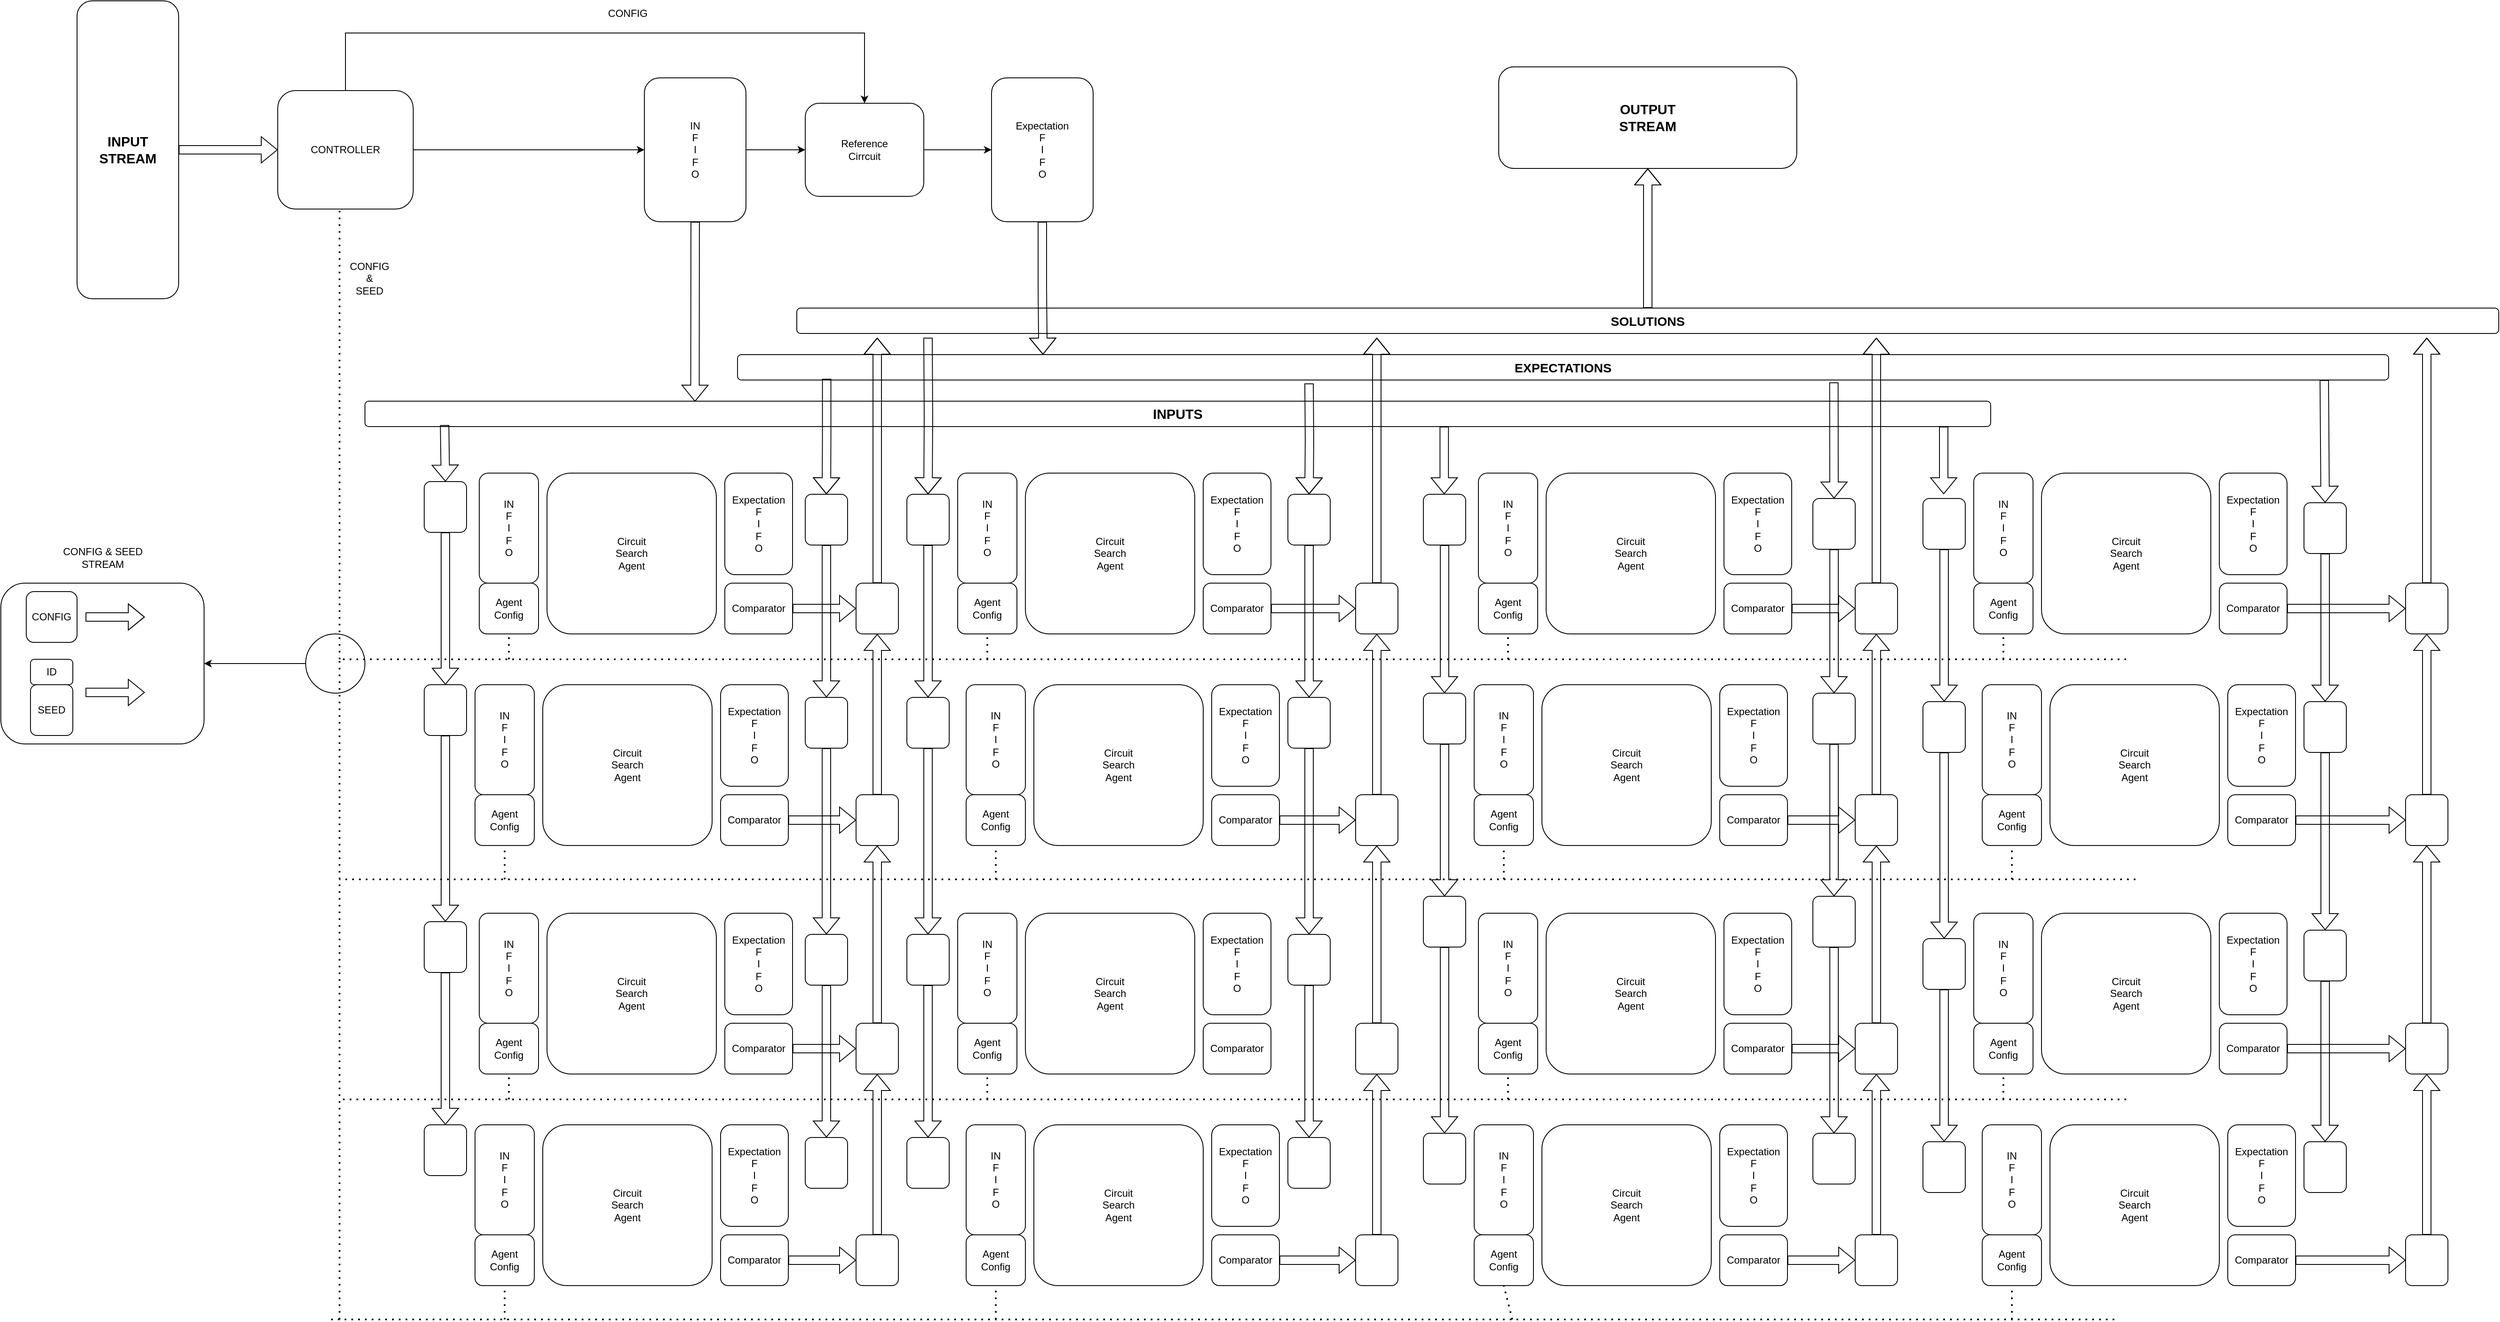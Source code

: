 <mxfile version="25.0.1" pages="3">
  <diagram name="Wayfarer Search Architecture" id="ICUgiFewR6XkXvMPwr8Q">
    <mxGraphModel dx="2261" dy="2012" grid="1" gridSize="10" guides="1" tooltips="1" connect="1" arrows="1" fold="1" page="1" pageScale="1" pageWidth="827" pageHeight="1169" math="0" shadow="0">
      <root>
        <mxCell id="0" />
        <mxCell id="1" parent="0" />
        <mxCell id="gFZsjCX-ImljTZDEBwQ--5" style="edgeStyle=orthogonalEdgeStyle;rounded=0;orthogonalLoop=1;jettySize=auto;html=1;entryX=0;entryY=0.5;entryDx=0;entryDy=0;" parent="1" source="gFZsjCX-ImljTZDEBwQ--1" target="gFZsjCX-ImljTZDEBwQ--3" edge="1">
          <mxGeometry relative="1" as="geometry" />
        </mxCell>
        <mxCell id="gFZsjCX-ImljTZDEBwQ--1" value="Reference&lt;br&gt;Cirrcuit" style="rounded=1;whiteSpace=wrap;html=1;" parent="1" vertex="1">
          <mxGeometry x="210" y="63" width="140" height="110" as="geometry" />
        </mxCell>
        <mxCell id="gFZsjCX-ImljTZDEBwQ--4" style="edgeStyle=orthogonalEdgeStyle;rounded=0;orthogonalLoop=1;jettySize=auto;html=1;entryX=0;entryY=0.5;entryDx=0;entryDy=0;" parent="1" source="gFZsjCX-ImljTZDEBwQ--2" target="gFZsjCX-ImljTZDEBwQ--1" edge="1">
          <mxGeometry relative="1" as="geometry" />
        </mxCell>
        <mxCell id="gFZsjCX-ImljTZDEBwQ--2" value="IN&lt;br&gt;F&lt;div&gt;I&lt;/div&gt;&lt;div&gt;F&lt;/div&gt;&lt;div&gt;O&lt;/div&gt;" style="rounded=1;whiteSpace=wrap;html=1;" parent="1" vertex="1">
          <mxGeometry x="20" y="33" width="120" height="170" as="geometry" />
        </mxCell>
        <mxCell id="gFZsjCX-ImljTZDEBwQ--3" value="Expectation&lt;br&gt;F&lt;div&gt;I&lt;/div&gt;&lt;div&gt;F&lt;/div&gt;&lt;div&gt;O&lt;/div&gt;" style="rounded=1;whiteSpace=wrap;html=1;" parent="1" vertex="1">
          <mxGeometry x="430" y="33" width="120" height="170" as="geometry" />
        </mxCell>
        <mxCell id="gFZsjCX-ImljTZDEBwQ--6" value="Circuit&lt;br&gt;Search&lt;br&gt;Agent" style="rounded=1;whiteSpace=wrap;html=1;" parent="1" vertex="1">
          <mxGeometry x="1085" y="500" width="200" height="190" as="geometry" />
        </mxCell>
        <mxCell id="BeNI8mrD9HNZx70J-mXm-42" style="edgeStyle=orthogonalEdgeStyle;rounded=0;orthogonalLoop=1;jettySize=auto;html=1;entryX=0;entryY=0.5;entryDx=0;entryDy=0;shape=flexArrow;" parent="1" source="gFZsjCX-ImljTZDEBwQ--10" target="BeNI8mrD9HNZx70J-mXm-32" edge="1">
          <mxGeometry relative="1" as="geometry" />
        </mxCell>
        <mxCell id="gFZsjCX-ImljTZDEBwQ--10" value="Comparator" style="rounded=1;whiteSpace=wrap;html=1;" parent="1" vertex="1">
          <mxGeometry x="1295" y="630" width="80" height="60" as="geometry" />
        </mxCell>
        <mxCell id="gFZsjCX-ImljTZDEBwQ--11" value="Expectation&lt;br&gt;F&lt;div&gt;I&lt;/div&gt;&lt;div&gt;F&lt;/div&gt;&lt;div&gt;O&lt;/div&gt;" style="rounded=1;whiteSpace=wrap;html=1;" parent="1" vertex="1">
          <mxGeometry x="1295" y="500" width="80" height="120" as="geometry" />
        </mxCell>
        <mxCell id="gFZsjCX-ImljTZDEBwQ--12" value="IN&lt;br&gt;F&lt;div&gt;I&lt;/div&gt;&lt;div&gt;F&lt;/div&gt;&lt;div&gt;O&lt;/div&gt;" style="rounded=1;whiteSpace=wrap;html=1;" parent="1" vertex="1">
          <mxGeometry x="1005" y="500" width="70" height="130" as="geometry" />
        </mxCell>
        <mxCell id="gFZsjCX-ImljTZDEBwQ--13" value="Agent&lt;br&gt;Config" style="rounded=1;whiteSpace=wrap;html=1;" parent="1" vertex="1">
          <mxGeometry x="1005" y="630" width="70" height="60" as="geometry" />
        </mxCell>
        <mxCell id="gFZsjCX-ImljTZDEBwQ--14" value="Circuit&lt;br&gt;Search&lt;br&gt;Agent" style="rounded=1;whiteSpace=wrap;html=1;" parent="1" vertex="1">
          <mxGeometry x="1670" y="500" width="200" height="190" as="geometry" />
        </mxCell>
        <mxCell id="BeNI8mrD9HNZx70J-mXm-8" style="edgeStyle=orthogonalEdgeStyle;rounded=0;orthogonalLoop=1;jettySize=auto;html=1;entryX=0;entryY=0.5;entryDx=0;entryDy=0;shape=flexArrow;" parent="1" source="gFZsjCX-ImljTZDEBwQ--15" target="BeNI8mrD9HNZx70J-mXm-7" edge="1">
          <mxGeometry relative="1" as="geometry" />
        </mxCell>
        <mxCell id="gFZsjCX-ImljTZDEBwQ--15" value="Comparator" style="rounded=1;whiteSpace=wrap;html=1;" parent="1" vertex="1">
          <mxGeometry x="1880" y="630" width="80" height="60" as="geometry" />
        </mxCell>
        <mxCell id="gFZsjCX-ImljTZDEBwQ--16" value="Expectation&lt;br&gt;F&lt;div&gt;I&lt;/div&gt;&lt;div&gt;F&lt;/div&gt;&lt;div&gt;O&lt;/div&gt;" style="rounded=1;whiteSpace=wrap;html=1;" parent="1" vertex="1">
          <mxGeometry x="1880" y="500" width="80" height="120" as="geometry" />
        </mxCell>
        <mxCell id="gFZsjCX-ImljTZDEBwQ--17" value="IN&lt;br&gt;F&lt;div&gt;I&lt;/div&gt;&lt;div&gt;F&lt;/div&gt;&lt;div&gt;O&lt;/div&gt;" style="rounded=1;whiteSpace=wrap;html=1;" parent="1" vertex="1">
          <mxGeometry x="1590" y="500" width="70" height="130" as="geometry" />
        </mxCell>
        <mxCell id="gFZsjCX-ImljTZDEBwQ--18" value="Agent&lt;br&gt;Config" style="rounded=1;whiteSpace=wrap;html=1;" parent="1" vertex="1">
          <mxGeometry x="1590" y="630" width="70" height="60" as="geometry" />
        </mxCell>
        <mxCell id="gFZsjCX-ImljTZDEBwQ--19" value="Circuit&lt;br&gt;Search&lt;br&gt;Agent" style="rounded=1;whiteSpace=wrap;html=1;" parent="1" vertex="1">
          <mxGeometry x="1080" y="750" width="200" height="190" as="geometry" />
        </mxCell>
        <mxCell id="BeNI8mrD9HNZx70J-mXm-41" style="edgeStyle=orthogonalEdgeStyle;rounded=0;orthogonalLoop=1;jettySize=auto;html=1;shape=flexArrow;" parent="1" source="gFZsjCX-ImljTZDEBwQ--20" target="BeNI8mrD9HNZx70J-mXm-34" edge="1">
          <mxGeometry relative="1" as="geometry" />
        </mxCell>
        <mxCell id="gFZsjCX-ImljTZDEBwQ--20" value="Comparator" style="rounded=1;whiteSpace=wrap;html=1;" parent="1" vertex="1">
          <mxGeometry x="1290" y="880" width="80" height="60" as="geometry" />
        </mxCell>
        <mxCell id="gFZsjCX-ImljTZDEBwQ--21" value="Expectation&lt;br&gt;F&lt;div&gt;I&lt;/div&gt;&lt;div&gt;F&lt;/div&gt;&lt;div&gt;O&lt;/div&gt;" style="rounded=1;whiteSpace=wrap;html=1;" parent="1" vertex="1">
          <mxGeometry x="1290" y="750" width="80" height="120" as="geometry" />
        </mxCell>
        <mxCell id="gFZsjCX-ImljTZDEBwQ--22" value="IN&lt;br&gt;F&lt;div&gt;I&lt;/div&gt;&lt;div&gt;F&lt;/div&gt;&lt;div&gt;O&lt;/div&gt;" style="rounded=1;whiteSpace=wrap;html=1;" parent="1" vertex="1">
          <mxGeometry x="1000" y="750" width="70" height="130" as="geometry" />
        </mxCell>
        <mxCell id="gFZsjCX-ImljTZDEBwQ--23" value="Agent&lt;br&gt;Config" style="rounded=1;whiteSpace=wrap;html=1;" parent="1" vertex="1">
          <mxGeometry x="1000" y="880" width="70" height="60" as="geometry" />
        </mxCell>
        <mxCell id="gFZsjCX-ImljTZDEBwQ--24" value="Circuit&lt;br&gt;Search&lt;br&gt;Agent" style="rounded=1;whiteSpace=wrap;html=1;" parent="1" vertex="1">
          <mxGeometry x="1680" y="750" width="200" height="190" as="geometry" />
        </mxCell>
        <mxCell id="BeNI8mrD9HNZx70J-mXm-13" style="edgeStyle=orthogonalEdgeStyle;rounded=0;orthogonalLoop=1;jettySize=auto;html=1;exitX=1;exitY=0.5;exitDx=0;exitDy=0;entryX=0;entryY=0.5;entryDx=0;entryDy=0;shape=flexArrow;" parent="1" source="gFZsjCX-ImljTZDEBwQ--25" target="BeNI8mrD9HNZx70J-mXm-12" edge="1">
          <mxGeometry relative="1" as="geometry" />
        </mxCell>
        <mxCell id="gFZsjCX-ImljTZDEBwQ--25" value="Comparator" style="rounded=1;whiteSpace=wrap;html=1;" parent="1" vertex="1">
          <mxGeometry x="1890" y="880" width="80" height="60" as="geometry" />
        </mxCell>
        <mxCell id="gFZsjCX-ImljTZDEBwQ--26" value="Expectation&lt;br&gt;F&lt;div&gt;I&lt;/div&gt;&lt;div&gt;F&lt;/div&gt;&lt;div&gt;O&lt;/div&gt;" style="rounded=1;whiteSpace=wrap;html=1;" parent="1" vertex="1">
          <mxGeometry x="1890" y="750" width="80" height="120" as="geometry" />
        </mxCell>
        <mxCell id="gFZsjCX-ImljTZDEBwQ--27" value="IN&lt;br&gt;F&lt;div&gt;I&lt;/div&gt;&lt;div&gt;F&lt;/div&gt;&lt;div&gt;O&lt;/div&gt;" style="rounded=1;whiteSpace=wrap;html=1;" parent="1" vertex="1">
          <mxGeometry x="1600" y="750" width="70" height="130" as="geometry" />
        </mxCell>
        <mxCell id="gFZsjCX-ImljTZDEBwQ--28" value="Agent&lt;br&gt;Config" style="rounded=1;whiteSpace=wrap;html=1;" parent="1" vertex="1">
          <mxGeometry x="1600" y="880" width="70" height="60" as="geometry" />
        </mxCell>
        <mxCell id="gFZsjCX-ImljTZDEBwQ--29" value="Circuit&lt;br&gt;Search&lt;br&gt;Agent" style="rounded=1;whiteSpace=wrap;html=1;" parent="1" vertex="1">
          <mxGeometry x="1085" y="1020" width="200" height="190" as="geometry" />
        </mxCell>
        <mxCell id="BeNI8mrD9HNZx70J-mXm-40" style="edgeStyle=orthogonalEdgeStyle;rounded=0;orthogonalLoop=1;jettySize=auto;html=1;shape=flexArrow;" parent="1" source="gFZsjCX-ImljTZDEBwQ--30" target="BeNI8mrD9HNZx70J-mXm-36" edge="1">
          <mxGeometry relative="1" as="geometry" />
        </mxCell>
        <mxCell id="gFZsjCX-ImljTZDEBwQ--30" value="Comparator" style="rounded=1;whiteSpace=wrap;html=1;" parent="1" vertex="1">
          <mxGeometry x="1295" y="1150" width="80" height="60" as="geometry" />
        </mxCell>
        <mxCell id="gFZsjCX-ImljTZDEBwQ--31" value="Expectation&lt;br&gt;F&lt;div&gt;I&lt;/div&gt;&lt;div&gt;F&lt;/div&gt;&lt;div&gt;O&lt;/div&gt;" style="rounded=1;whiteSpace=wrap;html=1;" parent="1" vertex="1">
          <mxGeometry x="1295" y="1020" width="80" height="120" as="geometry" />
        </mxCell>
        <mxCell id="gFZsjCX-ImljTZDEBwQ--32" value="IN&lt;br&gt;F&lt;div&gt;I&lt;/div&gt;&lt;div&gt;F&lt;/div&gt;&lt;div&gt;O&lt;/div&gt;" style="rounded=1;whiteSpace=wrap;html=1;" parent="1" vertex="1">
          <mxGeometry x="1005" y="1020" width="70" height="130" as="geometry" />
        </mxCell>
        <mxCell id="gFZsjCX-ImljTZDEBwQ--33" value="Agent&lt;br&gt;Config" style="rounded=1;whiteSpace=wrap;html=1;" parent="1" vertex="1">
          <mxGeometry x="1005" y="1150" width="70" height="60" as="geometry" />
        </mxCell>
        <mxCell id="gFZsjCX-ImljTZDEBwQ--34" value="Circuit&lt;br&gt;Search&lt;br&gt;Agent" style="rounded=1;whiteSpace=wrap;html=1;" parent="1" vertex="1">
          <mxGeometry x="1670" y="1020" width="200" height="190" as="geometry" />
        </mxCell>
        <mxCell id="BeNI8mrD9HNZx70J-mXm-27" style="edgeStyle=orthogonalEdgeStyle;rounded=0;orthogonalLoop=1;jettySize=auto;html=1;shape=flexArrow;" parent="1" source="gFZsjCX-ImljTZDEBwQ--35" target="BeNI8mrD9HNZx70J-mXm-25" edge="1">
          <mxGeometry relative="1" as="geometry" />
        </mxCell>
        <mxCell id="gFZsjCX-ImljTZDEBwQ--35" value="Comparator" style="rounded=1;whiteSpace=wrap;html=1;" parent="1" vertex="1">
          <mxGeometry x="1880" y="1150" width="80" height="60" as="geometry" />
        </mxCell>
        <mxCell id="gFZsjCX-ImljTZDEBwQ--36" value="Expectation&lt;br&gt;F&lt;div&gt;I&lt;/div&gt;&lt;div&gt;F&lt;/div&gt;&lt;div&gt;O&lt;/div&gt;" style="rounded=1;whiteSpace=wrap;html=1;" parent="1" vertex="1">
          <mxGeometry x="1880" y="1020" width="80" height="120" as="geometry" />
        </mxCell>
        <mxCell id="gFZsjCX-ImljTZDEBwQ--37" value="IN&lt;br&gt;F&lt;div&gt;I&lt;/div&gt;&lt;div&gt;F&lt;/div&gt;&lt;div&gt;O&lt;/div&gt;" style="rounded=1;whiteSpace=wrap;html=1;" parent="1" vertex="1">
          <mxGeometry x="1590" y="1020" width="70" height="130" as="geometry" />
        </mxCell>
        <mxCell id="gFZsjCX-ImljTZDEBwQ--38" value="Agent&lt;br&gt;Config" style="rounded=1;whiteSpace=wrap;html=1;" parent="1" vertex="1">
          <mxGeometry x="1590" y="1150" width="70" height="60" as="geometry" />
        </mxCell>
        <mxCell id="gFZsjCX-ImljTZDEBwQ--39" value="Circuit&lt;br&gt;Search&lt;br&gt;Agent" style="rounded=1;whiteSpace=wrap;html=1;" parent="1" vertex="1">
          <mxGeometry x="1080" y="1270" width="200" height="190" as="geometry" />
        </mxCell>
        <mxCell id="BeNI8mrD9HNZx70J-mXm-39" style="edgeStyle=orthogonalEdgeStyle;rounded=0;orthogonalLoop=1;jettySize=auto;html=1;entryX=0;entryY=0.5;entryDx=0;entryDy=0;shape=flexArrow;" parent="1" source="gFZsjCX-ImljTZDEBwQ--40" target="BeNI8mrD9HNZx70J-mXm-38" edge="1">
          <mxGeometry relative="1" as="geometry" />
        </mxCell>
        <mxCell id="gFZsjCX-ImljTZDEBwQ--40" value="Comparator" style="rounded=1;whiteSpace=wrap;html=1;" parent="1" vertex="1">
          <mxGeometry x="1290" y="1400" width="80" height="60" as="geometry" />
        </mxCell>
        <mxCell id="gFZsjCX-ImljTZDEBwQ--41" value="Expectation&lt;br&gt;F&lt;div&gt;I&lt;/div&gt;&lt;div&gt;F&lt;/div&gt;&lt;div&gt;O&lt;/div&gt;" style="rounded=1;whiteSpace=wrap;html=1;" parent="1" vertex="1">
          <mxGeometry x="1290" y="1270" width="80" height="120" as="geometry" />
        </mxCell>
        <mxCell id="gFZsjCX-ImljTZDEBwQ--42" value="IN&lt;br&gt;F&lt;div&gt;I&lt;/div&gt;&lt;div&gt;F&lt;/div&gt;&lt;div&gt;O&lt;/div&gt;" style="rounded=1;whiteSpace=wrap;html=1;" parent="1" vertex="1">
          <mxGeometry x="1000" y="1270" width="70" height="130" as="geometry" />
        </mxCell>
        <mxCell id="gFZsjCX-ImljTZDEBwQ--43" value="Agent&lt;br&gt;Config" style="rounded=1;whiteSpace=wrap;html=1;" parent="1" vertex="1">
          <mxGeometry x="1000" y="1400" width="70" height="60" as="geometry" />
        </mxCell>
        <mxCell id="gFZsjCX-ImljTZDEBwQ--44" value="Circuit&lt;br&gt;Search&lt;br&gt;Agent" style="rounded=1;whiteSpace=wrap;html=1;" parent="1" vertex="1">
          <mxGeometry x="1680" y="1270" width="200" height="190" as="geometry" />
        </mxCell>
        <mxCell id="BeNI8mrD9HNZx70J-mXm-29" style="edgeStyle=orthogonalEdgeStyle;rounded=0;orthogonalLoop=1;jettySize=auto;html=1;entryX=0;entryY=0.5;entryDx=0;entryDy=0;shape=flexArrow;" parent="1" source="gFZsjCX-ImljTZDEBwQ--45" target="BeNI8mrD9HNZx70J-mXm-28" edge="1">
          <mxGeometry relative="1" as="geometry" />
        </mxCell>
        <mxCell id="gFZsjCX-ImljTZDEBwQ--45" value="Comparator" style="rounded=1;whiteSpace=wrap;html=1;" parent="1" vertex="1">
          <mxGeometry x="1890" y="1400" width="80" height="60" as="geometry" />
        </mxCell>
        <mxCell id="gFZsjCX-ImljTZDEBwQ--46" value="Expectation&lt;br&gt;F&lt;div&gt;I&lt;/div&gt;&lt;div&gt;F&lt;/div&gt;&lt;div&gt;O&lt;/div&gt;" style="rounded=1;whiteSpace=wrap;html=1;" parent="1" vertex="1">
          <mxGeometry x="1890" y="1270" width="80" height="120" as="geometry" />
        </mxCell>
        <mxCell id="gFZsjCX-ImljTZDEBwQ--47" value="IN&lt;br&gt;F&lt;div&gt;I&lt;/div&gt;&lt;div&gt;F&lt;/div&gt;&lt;div&gt;O&lt;/div&gt;" style="rounded=1;whiteSpace=wrap;html=1;" parent="1" vertex="1">
          <mxGeometry x="1600" y="1270" width="70" height="130" as="geometry" />
        </mxCell>
        <mxCell id="gFZsjCX-ImljTZDEBwQ--48" value="Agent&lt;br&gt;Config" style="rounded=1;whiteSpace=wrap;html=1;" parent="1" vertex="1">
          <mxGeometry x="1600" y="1400" width="70" height="60" as="geometry" />
        </mxCell>
        <mxCell id="gFZsjCX-ImljTZDEBwQ--49" value="Circuit&lt;br&gt;Search&lt;br&gt;Agent" style="rounded=1;whiteSpace=wrap;html=1;" parent="1" vertex="1">
          <mxGeometry x="-95" y="500" width="200" height="190" as="geometry" />
        </mxCell>
        <mxCell id="BeNI8mrD9HNZx70J-mXm-116" style="edgeStyle=orthogonalEdgeStyle;rounded=0;orthogonalLoop=1;jettySize=auto;html=1;entryX=0;entryY=0.5;entryDx=0;entryDy=0;shape=flexArrow;" parent="1" source="gFZsjCX-ImljTZDEBwQ--50" target="BeNI8mrD9HNZx70J-mXm-106" edge="1">
          <mxGeometry relative="1" as="geometry" />
        </mxCell>
        <mxCell id="gFZsjCX-ImljTZDEBwQ--50" value="Comparator" style="rounded=1;whiteSpace=wrap;html=1;" parent="1" vertex="1">
          <mxGeometry x="115" y="630" width="80" height="60" as="geometry" />
        </mxCell>
        <mxCell id="gFZsjCX-ImljTZDEBwQ--51" value="Expectation&lt;br&gt;F&lt;div&gt;I&lt;/div&gt;&lt;div&gt;F&lt;/div&gt;&lt;div&gt;O&lt;/div&gt;" style="rounded=1;whiteSpace=wrap;html=1;" parent="1" vertex="1">
          <mxGeometry x="115" y="500" width="80" height="120" as="geometry" />
        </mxCell>
        <mxCell id="gFZsjCX-ImljTZDEBwQ--52" value="IN&lt;br&gt;F&lt;div&gt;I&lt;/div&gt;&lt;div&gt;F&lt;/div&gt;&lt;div&gt;O&lt;/div&gt;" style="rounded=1;whiteSpace=wrap;html=1;" parent="1" vertex="1">
          <mxGeometry x="-175" y="500" width="70" height="130" as="geometry" />
        </mxCell>
        <mxCell id="gFZsjCX-ImljTZDEBwQ--53" value="Agent&lt;br&gt;Config" style="rounded=1;whiteSpace=wrap;html=1;" parent="1" vertex="1">
          <mxGeometry x="-175" y="630" width="70" height="60" as="geometry" />
        </mxCell>
        <mxCell id="gFZsjCX-ImljTZDEBwQ--54" value="Circuit&lt;br&gt;Search&lt;br&gt;Agent" style="rounded=1;whiteSpace=wrap;html=1;" parent="1" vertex="1">
          <mxGeometry x="470" y="500" width="200" height="190" as="geometry" />
        </mxCell>
        <mxCell id="BeNI8mrD9HNZx70J-mXm-102" style="edgeStyle=orthogonalEdgeStyle;rounded=0;orthogonalLoop=1;jettySize=auto;html=1;entryX=0;entryY=0.5;entryDx=0;entryDy=0;shape=flexArrow;" parent="1" source="gFZsjCX-ImljTZDEBwQ--55" target="BeNI8mrD9HNZx70J-mXm-93" edge="1">
          <mxGeometry relative="1" as="geometry" />
        </mxCell>
        <mxCell id="gFZsjCX-ImljTZDEBwQ--55" value="Comparator" style="rounded=1;whiteSpace=wrap;html=1;" parent="1" vertex="1">
          <mxGeometry x="680" y="630" width="80" height="60" as="geometry" />
        </mxCell>
        <mxCell id="gFZsjCX-ImljTZDEBwQ--56" value="Expectation&lt;br&gt;F&lt;div&gt;I&lt;/div&gt;&lt;div&gt;F&lt;/div&gt;&lt;div&gt;O&lt;/div&gt;" style="rounded=1;whiteSpace=wrap;html=1;" parent="1" vertex="1">
          <mxGeometry x="680" y="500" width="80" height="120" as="geometry" />
        </mxCell>
        <mxCell id="gFZsjCX-ImljTZDEBwQ--57" value="IN&lt;br&gt;F&lt;div&gt;I&lt;/div&gt;&lt;div&gt;F&lt;/div&gt;&lt;div&gt;O&lt;/div&gt;" style="rounded=1;whiteSpace=wrap;html=1;" parent="1" vertex="1">
          <mxGeometry x="390" y="500" width="70" height="130" as="geometry" />
        </mxCell>
        <mxCell id="gFZsjCX-ImljTZDEBwQ--58" value="Agent&lt;br&gt;Config" style="rounded=1;whiteSpace=wrap;html=1;" parent="1" vertex="1">
          <mxGeometry x="390" y="630" width="70" height="60" as="geometry" />
        </mxCell>
        <mxCell id="gFZsjCX-ImljTZDEBwQ--59" value="Circuit&lt;br&gt;Search&lt;br&gt;Agent" style="rounded=1;whiteSpace=wrap;html=1;" parent="1" vertex="1">
          <mxGeometry x="-100" y="750" width="200" height="190" as="geometry" />
        </mxCell>
        <mxCell id="BeNI8mrD9HNZx70J-mXm-115" value="" style="edgeStyle=orthogonalEdgeStyle;rounded=0;orthogonalLoop=1;jettySize=auto;html=1;shape=flexArrow;" parent="1" source="gFZsjCX-ImljTZDEBwQ--60" target="BeNI8mrD9HNZx70J-mXm-108" edge="1">
          <mxGeometry relative="1" as="geometry" />
        </mxCell>
        <mxCell id="gFZsjCX-ImljTZDEBwQ--60" value="Comparator" style="rounded=1;whiteSpace=wrap;html=1;" parent="1" vertex="1">
          <mxGeometry x="110" y="880" width="80" height="60" as="geometry" />
        </mxCell>
        <mxCell id="gFZsjCX-ImljTZDEBwQ--61" value="Expectation&lt;br&gt;F&lt;div&gt;I&lt;/div&gt;&lt;div&gt;F&lt;/div&gt;&lt;div&gt;O&lt;/div&gt;" style="rounded=1;whiteSpace=wrap;html=1;" parent="1" vertex="1">
          <mxGeometry x="110" y="750" width="80" height="120" as="geometry" />
        </mxCell>
        <mxCell id="gFZsjCX-ImljTZDEBwQ--62" value="IN&lt;br&gt;F&lt;div&gt;I&lt;/div&gt;&lt;div&gt;F&lt;/div&gt;&lt;div&gt;O&lt;/div&gt;" style="rounded=1;whiteSpace=wrap;html=1;" parent="1" vertex="1">
          <mxGeometry x="-180" y="750" width="70" height="130" as="geometry" />
        </mxCell>
        <mxCell id="gFZsjCX-ImljTZDEBwQ--63" value="Agent&lt;br&gt;Config" style="rounded=1;whiteSpace=wrap;html=1;" parent="1" vertex="1">
          <mxGeometry x="-180" y="880" width="70" height="60" as="geometry" />
        </mxCell>
        <mxCell id="gFZsjCX-ImljTZDEBwQ--64" value="Circuit&lt;br&gt;Search&lt;br&gt;Agent" style="rounded=1;whiteSpace=wrap;html=1;" parent="1" vertex="1">
          <mxGeometry x="480" y="750" width="200" height="190" as="geometry" />
        </mxCell>
        <mxCell id="BeNI8mrD9HNZx70J-mXm-101" style="edgeStyle=orthogonalEdgeStyle;rounded=0;orthogonalLoop=1;jettySize=auto;html=1;entryX=0;entryY=0.5;entryDx=0;entryDy=0;shape=flexArrow;" parent="1" source="gFZsjCX-ImljTZDEBwQ--65" target="BeNI8mrD9HNZx70J-mXm-95" edge="1">
          <mxGeometry relative="1" as="geometry" />
        </mxCell>
        <mxCell id="gFZsjCX-ImljTZDEBwQ--65" value="Comparator" style="rounded=1;whiteSpace=wrap;html=1;" parent="1" vertex="1">
          <mxGeometry x="690" y="880" width="80" height="60" as="geometry" />
        </mxCell>
        <mxCell id="gFZsjCX-ImljTZDEBwQ--66" value="Expectation&lt;br&gt;F&lt;div&gt;I&lt;/div&gt;&lt;div&gt;F&lt;/div&gt;&lt;div&gt;O&lt;/div&gt;" style="rounded=1;whiteSpace=wrap;html=1;" parent="1" vertex="1">
          <mxGeometry x="690" y="750" width="80" height="120" as="geometry" />
        </mxCell>
        <mxCell id="gFZsjCX-ImljTZDEBwQ--67" value="IN&lt;br&gt;F&lt;div&gt;I&lt;/div&gt;&lt;div&gt;F&lt;/div&gt;&lt;div&gt;O&lt;/div&gt;" style="rounded=1;whiteSpace=wrap;html=1;" parent="1" vertex="1">
          <mxGeometry x="400" y="750" width="70" height="130" as="geometry" />
        </mxCell>
        <mxCell id="gFZsjCX-ImljTZDEBwQ--68" value="Agent&lt;br&gt;Config" style="rounded=1;whiteSpace=wrap;html=1;" parent="1" vertex="1">
          <mxGeometry x="400" y="880" width="70" height="60" as="geometry" />
        </mxCell>
        <mxCell id="gFZsjCX-ImljTZDEBwQ--69" value="Circuit&lt;br&gt;Search&lt;br&gt;Agent" style="rounded=1;whiteSpace=wrap;html=1;" parent="1" vertex="1">
          <mxGeometry x="-95" y="1020" width="200" height="190" as="geometry" />
        </mxCell>
        <mxCell id="BeNI8mrD9HNZx70J-mXm-114" style="edgeStyle=orthogonalEdgeStyle;rounded=0;orthogonalLoop=1;jettySize=auto;html=1;shape=flexArrow;" parent="1" source="gFZsjCX-ImljTZDEBwQ--70" target="BeNI8mrD9HNZx70J-mXm-110" edge="1">
          <mxGeometry relative="1" as="geometry" />
        </mxCell>
        <mxCell id="gFZsjCX-ImljTZDEBwQ--70" value="Comparator" style="rounded=1;whiteSpace=wrap;html=1;" parent="1" vertex="1">
          <mxGeometry x="115" y="1150" width="80" height="60" as="geometry" />
        </mxCell>
        <mxCell id="gFZsjCX-ImljTZDEBwQ--71" value="Expectation&lt;br&gt;F&lt;div&gt;I&lt;/div&gt;&lt;div&gt;F&lt;/div&gt;&lt;div&gt;O&lt;/div&gt;" style="rounded=1;whiteSpace=wrap;html=1;" parent="1" vertex="1">
          <mxGeometry x="115" y="1020" width="80" height="120" as="geometry" />
        </mxCell>
        <mxCell id="gFZsjCX-ImljTZDEBwQ--72" value="IN&lt;br&gt;F&lt;div&gt;I&lt;/div&gt;&lt;div&gt;F&lt;/div&gt;&lt;div&gt;O&lt;/div&gt;" style="rounded=1;whiteSpace=wrap;html=1;" parent="1" vertex="1">
          <mxGeometry x="-175" y="1020" width="70" height="130" as="geometry" />
        </mxCell>
        <mxCell id="gFZsjCX-ImljTZDEBwQ--73" value="Agent&lt;br&gt;Config" style="rounded=1;whiteSpace=wrap;html=1;" parent="1" vertex="1">
          <mxGeometry x="-175" y="1150" width="70" height="60" as="geometry" />
        </mxCell>
        <mxCell id="gFZsjCX-ImljTZDEBwQ--74" value="Circuit&lt;br&gt;Search&lt;br&gt;Agent" style="rounded=1;whiteSpace=wrap;html=1;" parent="1" vertex="1">
          <mxGeometry x="470" y="1020" width="200" height="190" as="geometry" />
        </mxCell>
        <mxCell id="gFZsjCX-ImljTZDEBwQ--75" value="Comparator" style="rounded=1;whiteSpace=wrap;html=1;" parent="1" vertex="1">
          <mxGeometry x="680" y="1150" width="80" height="60" as="geometry" />
        </mxCell>
        <mxCell id="gFZsjCX-ImljTZDEBwQ--76" value="Expectation&lt;br&gt;F&lt;div&gt;I&lt;/div&gt;&lt;div&gt;F&lt;/div&gt;&lt;div&gt;O&lt;/div&gt;" style="rounded=1;whiteSpace=wrap;html=1;" parent="1" vertex="1">
          <mxGeometry x="680" y="1020" width="80" height="120" as="geometry" />
        </mxCell>
        <mxCell id="gFZsjCX-ImljTZDEBwQ--77" value="IN&lt;br&gt;F&lt;div&gt;I&lt;/div&gt;&lt;div&gt;F&lt;/div&gt;&lt;div&gt;O&lt;/div&gt;" style="rounded=1;whiteSpace=wrap;html=1;" parent="1" vertex="1">
          <mxGeometry x="390" y="1020" width="70" height="130" as="geometry" />
        </mxCell>
        <mxCell id="gFZsjCX-ImljTZDEBwQ--78" value="Agent&lt;br&gt;Config" style="rounded=1;whiteSpace=wrap;html=1;" parent="1" vertex="1">
          <mxGeometry x="390" y="1150" width="70" height="60" as="geometry" />
        </mxCell>
        <mxCell id="gFZsjCX-ImljTZDEBwQ--79" value="Circuit&lt;br&gt;Search&lt;br&gt;Agent" style="rounded=1;whiteSpace=wrap;html=1;" parent="1" vertex="1">
          <mxGeometry x="-100" y="1270" width="200" height="190" as="geometry" />
        </mxCell>
        <mxCell id="BeNI8mrD9HNZx70J-mXm-113" style="edgeStyle=orthogonalEdgeStyle;rounded=0;orthogonalLoop=1;jettySize=auto;html=1;entryX=0;entryY=0.5;entryDx=0;entryDy=0;shape=flexArrow;" parent="1" source="gFZsjCX-ImljTZDEBwQ--80" target="BeNI8mrD9HNZx70J-mXm-112" edge="1">
          <mxGeometry relative="1" as="geometry" />
        </mxCell>
        <mxCell id="gFZsjCX-ImljTZDEBwQ--80" value="Comparator" style="rounded=1;whiteSpace=wrap;html=1;" parent="1" vertex="1">
          <mxGeometry x="110" y="1400" width="80" height="60" as="geometry" />
        </mxCell>
        <mxCell id="gFZsjCX-ImljTZDEBwQ--81" value="Expectation&lt;br&gt;F&lt;div&gt;I&lt;/div&gt;&lt;div&gt;F&lt;/div&gt;&lt;div&gt;O&lt;/div&gt;" style="rounded=1;whiteSpace=wrap;html=1;" parent="1" vertex="1">
          <mxGeometry x="110" y="1270" width="80" height="120" as="geometry" />
        </mxCell>
        <mxCell id="gFZsjCX-ImljTZDEBwQ--82" value="IN&lt;br&gt;F&lt;div&gt;I&lt;/div&gt;&lt;div&gt;F&lt;/div&gt;&lt;div&gt;O&lt;/div&gt;" style="rounded=1;whiteSpace=wrap;html=1;" parent="1" vertex="1">
          <mxGeometry x="-180" y="1270" width="70" height="130" as="geometry" />
        </mxCell>
        <mxCell id="gFZsjCX-ImljTZDEBwQ--83" value="Agent&lt;br&gt;Config" style="rounded=1;whiteSpace=wrap;html=1;" parent="1" vertex="1">
          <mxGeometry x="-180" y="1400" width="70" height="60" as="geometry" />
        </mxCell>
        <mxCell id="gFZsjCX-ImljTZDEBwQ--84" value="Circuit&lt;br&gt;Search&lt;br&gt;Agent" style="rounded=1;whiteSpace=wrap;html=1;" parent="1" vertex="1">
          <mxGeometry x="480" y="1270" width="200" height="190" as="geometry" />
        </mxCell>
        <mxCell id="BeNI8mrD9HNZx70J-mXm-100" style="edgeStyle=orthogonalEdgeStyle;rounded=0;orthogonalLoop=1;jettySize=auto;html=1;entryX=0;entryY=0.5;entryDx=0;entryDy=0;shape=flexArrow;" parent="1" source="gFZsjCX-ImljTZDEBwQ--85" target="BeNI8mrD9HNZx70J-mXm-99" edge="1">
          <mxGeometry relative="1" as="geometry" />
        </mxCell>
        <mxCell id="gFZsjCX-ImljTZDEBwQ--85" value="Comparator" style="rounded=1;whiteSpace=wrap;html=1;" parent="1" vertex="1">
          <mxGeometry x="690" y="1400" width="80" height="60" as="geometry" />
        </mxCell>
        <mxCell id="gFZsjCX-ImljTZDEBwQ--86" value="Expectation&lt;br&gt;F&lt;div&gt;I&lt;/div&gt;&lt;div&gt;F&lt;/div&gt;&lt;div&gt;O&lt;/div&gt;" style="rounded=1;whiteSpace=wrap;html=1;" parent="1" vertex="1">
          <mxGeometry x="690" y="1270" width="80" height="120" as="geometry" />
        </mxCell>
        <mxCell id="gFZsjCX-ImljTZDEBwQ--87" value="IN&lt;br&gt;F&lt;div&gt;I&lt;/div&gt;&lt;div&gt;F&lt;/div&gt;&lt;div&gt;O&lt;/div&gt;" style="rounded=1;whiteSpace=wrap;html=1;" parent="1" vertex="1">
          <mxGeometry x="400" y="1270" width="70" height="130" as="geometry" />
        </mxCell>
        <mxCell id="gFZsjCX-ImljTZDEBwQ--88" value="Agent&lt;br&gt;Config" style="rounded=1;whiteSpace=wrap;html=1;" parent="1" vertex="1">
          <mxGeometry x="400" y="1400" width="70" height="60" as="geometry" />
        </mxCell>
        <mxCell id="BeNI8mrD9HNZx70J-mXm-122" style="edgeStyle=orthogonalEdgeStyle;rounded=0;orthogonalLoop=1;jettySize=auto;html=1;shape=flexArrow;" parent="1" source="BH3q-9FoLWFFWChYBNGu-1" target="BH3q-9FoLWFFWChYBNGu-2" edge="1">
          <mxGeometry relative="1" as="geometry" />
        </mxCell>
        <mxCell id="BH3q-9FoLWFFWChYBNGu-1" value="&lt;span style=&quot;font-size: 16px;&quot;&gt;&lt;b&gt;INPUT&lt;br&gt;STREAM&lt;/b&gt;&lt;/span&gt;" style="rounded=1;whiteSpace=wrap;html=1;" parent="1" vertex="1">
          <mxGeometry x="-650" y="-58" width="120" height="352" as="geometry" />
        </mxCell>
        <mxCell id="BeNI8mrD9HNZx70J-mXm-118" style="edgeStyle=orthogonalEdgeStyle;rounded=0;orthogonalLoop=1;jettySize=auto;html=1;" parent="1" source="BH3q-9FoLWFFWChYBNGu-2" target="gFZsjCX-ImljTZDEBwQ--2" edge="1">
          <mxGeometry relative="1" as="geometry" />
        </mxCell>
        <mxCell id="BeNI8mrD9HNZx70J-mXm-119" style="edgeStyle=orthogonalEdgeStyle;rounded=0;orthogonalLoop=1;jettySize=auto;html=1;entryX=0.5;entryY=0;entryDx=0;entryDy=0;" parent="1" source="BH3q-9FoLWFFWChYBNGu-2" target="gFZsjCX-ImljTZDEBwQ--1" edge="1">
          <mxGeometry relative="1" as="geometry">
            <Array as="points">
              <mxPoint x="-333" y="-20" />
              <mxPoint x="280" y="-20" />
            </Array>
          </mxGeometry>
        </mxCell>
        <mxCell id="BH3q-9FoLWFFWChYBNGu-2" value="CONTROLLER" style="rounded=1;whiteSpace=wrap;html=1;" parent="1" vertex="1">
          <mxGeometry x="-413" y="48" width="160" height="140" as="geometry" />
        </mxCell>
        <mxCell id="BH3q-9FoLWFFWChYBNGu-3" value="" style="endArrow=none;dashed=1;html=1;dashPattern=1 3;strokeWidth=2;rounded=0;" parent="1" edge="1">
          <mxGeometry width="50" height="50" relative="1" as="geometry">
            <mxPoint x="-340" y="190" as="sourcePoint" />
            <mxPoint x="-340" y="720" as="targetPoint" />
          </mxGeometry>
        </mxCell>
        <mxCell id="BH3q-9FoLWFFWChYBNGu-4" value="" style="endArrow=none;dashed=1;html=1;dashPattern=1 3;strokeWidth=2;rounded=0;" parent="1" edge="1">
          <mxGeometry width="50" height="50" relative="1" as="geometry">
            <mxPoint x="1770" y="720" as="sourcePoint" />
            <mxPoint x="-340" y="720" as="targetPoint" />
          </mxGeometry>
        </mxCell>
        <mxCell id="BH3q-9FoLWFFWChYBNGu-5" value="" style="endArrow=none;dashed=1;html=1;dashPattern=1 3;strokeWidth=2;rounded=0;" parent="1" edge="1">
          <mxGeometry width="50" height="50" relative="1" as="geometry">
            <mxPoint x="1781" y="980" as="sourcePoint" />
            <mxPoint x="-340" y="980" as="targetPoint" />
          </mxGeometry>
        </mxCell>
        <mxCell id="BH3q-9FoLWFFWChYBNGu-6" value="" style="endArrow=none;dashed=1;html=1;dashPattern=1 3;strokeWidth=2;rounded=0;" parent="1" edge="1">
          <mxGeometry width="50" height="50" relative="1" as="geometry">
            <mxPoint x="1770" y="1240" as="sourcePoint" />
            <mxPoint x="-340" y="1240" as="targetPoint" />
          </mxGeometry>
        </mxCell>
        <mxCell id="BH3q-9FoLWFFWChYBNGu-7" value="" style="endArrow=none;dashed=1;html=1;dashPattern=1 3;strokeWidth=2;rounded=0;" parent="1" edge="1">
          <mxGeometry width="50" height="50" relative="1" as="geometry">
            <mxPoint x="1756" y="1500" as="sourcePoint" />
            <mxPoint x="-354" y="1500" as="targetPoint" />
          </mxGeometry>
        </mxCell>
        <mxCell id="BH3q-9FoLWFFWChYBNGu-8" value="" style="endArrow=none;dashed=1;html=1;dashPattern=1 3;strokeWidth=2;rounded=0;" parent="1" edge="1">
          <mxGeometry width="50" height="50" relative="1" as="geometry">
            <mxPoint x="-340" y="1500" as="sourcePoint" />
            <mxPoint x="-340" y="720" as="targetPoint" />
          </mxGeometry>
        </mxCell>
        <mxCell id="BH3q-9FoLWFFWChYBNGu-9" value="" style="endArrow=none;dashed=1;html=1;dashPattern=1 3;strokeWidth=2;rounded=0;entryX=0.5;entryY=1;entryDx=0;entryDy=0;" parent="1" target="gFZsjCX-ImljTZDEBwQ--63" edge="1">
          <mxGeometry width="50" height="50" relative="1" as="geometry">
            <mxPoint x="-145" y="980" as="sourcePoint" />
            <mxPoint x="-170" y="970" as="targetPoint" />
          </mxGeometry>
        </mxCell>
        <mxCell id="BH3q-9FoLWFFWChYBNGu-11" value="" style="endArrow=none;dashed=1;html=1;dashPattern=1 3;strokeWidth=2;rounded=0;entryX=0.5;entryY=1;entryDx=0;entryDy=0;" parent="1" target="gFZsjCX-ImljTZDEBwQ--53" edge="1">
          <mxGeometry width="50" height="50" relative="1" as="geometry">
            <mxPoint x="-140" y="720" as="sourcePoint" />
            <mxPoint x="-170" y="760" as="targetPoint" />
          </mxGeometry>
        </mxCell>
        <mxCell id="BH3q-9FoLWFFWChYBNGu-12" value="" style="endArrow=none;dashed=1;html=1;dashPattern=1 3;strokeWidth=2;rounded=0;entryX=0.5;entryY=1;entryDx=0;entryDy=0;" parent="1" target="gFZsjCX-ImljTZDEBwQ--58" edge="1">
          <mxGeometry width="50" height="50" relative="1" as="geometry">
            <mxPoint x="425" y="720" as="sourcePoint" />
            <mxPoint x="429" y="760" as="targetPoint" />
          </mxGeometry>
        </mxCell>
        <mxCell id="BH3q-9FoLWFFWChYBNGu-13" value="" style="endArrow=none;dashed=1;html=1;dashPattern=1 3;strokeWidth=2;rounded=0;entryX=0.5;entryY=1;entryDx=0;entryDy=0;" parent="1" target="gFZsjCX-ImljTZDEBwQ--13" edge="1">
          <mxGeometry width="50" height="50" relative="1" as="geometry">
            <mxPoint x="1040" y="720" as="sourcePoint" />
            <mxPoint x="590" y="760" as="targetPoint" />
          </mxGeometry>
        </mxCell>
        <mxCell id="BH3q-9FoLWFFWChYBNGu-14" value="" style="endArrow=none;dashed=1;html=1;dashPattern=1 3;strokeWidth=2;rounded=0;entryX=0.5;entryY=1;entryDx=0;entryDy=0;" parent="1" target="gFZsjCX-ImljTZDEBwQ--18" edge="1">
          <mxGeometry width="50" height="50" relative="1" as="geometry">
            <mxPoint x="1625" y="720" as="sourcePoint" />
            <mxPoint x="1329" y="760" as="targetPoint" />
          </mxGeometry>
        </mxCell>
        <mxCell id="BH3q-9FoLWFFWChYBNGu-15" value="" style="endArrow=none;dashed=1;html=1;dashPattern=1 3;strokeWidth=2;rounded=0;entryX=0.5;entryY=1;entryDx=0;entryDy=0;" parent="1" target="gFZsjCX-ImljTZDEBwQ--73" edge="1">
          <mxGeometry width="50" height="50" relative="1" as="geometry">
            <mxPoint x="-140" y="1240" as="sourcePoint" />
            <mxPoint x="190" y="1240" as="targetPoint" />
          </mxGeometry>
        </mxCell>
        <mxCell id="BH3q-9FoLWFFWChYBNGu-16" value="" style="endArrow=none;dashed=1;html=1;dashPattern=1 3;strokeWidth=2;rounded=0;entryX=0.5;entryY=1;entryDx=0;entryDy=0;" parent="1" target="gFZsjCX-ImljTZDEBwQ--83" edge="1">
          <mxGeometry width="50" height="50" relative="1" as="geometry">
            <mxPoint x="-145" y="1500" as="sourcePoint" />
            <mxPoint x="190" y="1240" as="targetPoint" />
          </mxGeometry>
        </mxCell>
        <mxCell id="BH3q-9FoLWFFWChYBNGu-17" value="" style="endArrow=none;dashed=1;html=1;dashPattern=1 3;strokeWidth=2;rounded=0;entryX=0.5;entryY=1;entryDx=0;entryDy=0;" parent="1" target="gFZsjCX-ImljTZDEBwQ--88" edge="1">
          <mxGeometry width="50" height="50" relative="1" as="geometry">
            <mxPoint x="435" y="1500" as="sourcePoint" />
            <mxPoint x="789" y="1480" as="targetPoint" />
          </mxGeometry>
        </mxCell>
        <mxCell id="BH3q-9FoLWFFWChYBNGu-18" value="" style="endArrow=none;dashed=1;html=1;dashPattern=1 3;strokeWidth=2;rounded=0;entryX=0.5;entryY=1;entryDx=0;entryDy=0;" parent="1" target="gFZsjCX-ImljTZDEBwQ--43" edge="1">
          <mxGeometry width="50" height="50" relative="1" as="geometry">
            <mxPoint x="1045" y="1500" as="sourcePoint" />
            <mxPoint x="616" y="1470" as="targetPoint" />
          </mxGeometry>
        </mxCell>
        <mxCell id="BH3q-9FoLWFFWChYBNGu-19" value="" style="endArrow=none;dashed=1;html=1;dashPattern=1 3;strokeWidth=2;rounded=0;entryX=0.5;entryY=1;entryDx=0;entryDy=0;" parent="1" target="gFZsjCX-ImljTZDEBwQ--48" edge="1">
          <mxGeometry width="50" height="50" relative="1" as="geometry">
            <mxPoint x="1635" y="1500" as="sourcePoint" />
            <mxPoint x="1005" y="1470" as="targetPoint" />
          </mxGeometry>
        </mxCell>
        <mxCell id="BH3q-9FoLWFFWChYBNGu-20" value="" style="endArrow=none;dashed=1;html=1;dashPattern=1 3;strokeWidth=2;rounded=0;entryX=0.5;entryY=1;entryDx=0;entryDy=0;" parent="1" target="gFZsjCX-ImljTZDEBwQ--38" edge="1">
          <mxGeometry width="50" height="50" relative="1" as="geometry">
            <mxPoint x="1625" y="1240" as="sourcePoint" />
            <mxPoint x="1645" y="1470" as="targetPoint" />
          </mxGeometry>
        </mxCell>
        <mxCell id="BH3q-9FoLWFFWChYBNGu-21" value="" style="endArrow=none;dashed=1;html=1;dashPattern=1 3;strokeWidth=2;rounded=0;entryX=0.5;entryY=1;entryDx=0;entryDy=0;" parent="1" target="gFZsjCX-ImljTZDEBwQ--33" edge="1">
          <mxGeometry width="50" height="50" relative="1" as="geometry">
            <mxPoint x="1040" y="1240" as="sourcePoint" />
            <mxPoint x="950" y="1480" as="targetPoint" />
          </mxGeometry>
        </mxCell>
        <mxCell id="BH3q-9FoLWFFWChYBNGu-22" value="" style="endArrow=none;dashed=1;html=1;dashPattern=1 3;strokeWidth=2;rounded=0;entryX=0.5;entryY=1;entryDx=0;entryDy=0;" parent="1" target="gFZsjCX-ImljTZDEBwQ--78" edge="1">
          <mxGeometry width="50" height="50" relative="1" as="geometry">
            <mxPoint x="425" y="1240" as="sourcePoint" />
            <mxPoint x="789" y="1480" as="targetPoint" />
          </mxGeometry>
        </mxCell>
        <mxCell id="BH3q-9FoLWFFWChYBNGu-23" value="" style="endArrow=none;dashed=1;html=1;dashPattern=1 3;strokeWidth=2;rounded=0;entryX=0.5;entryY=1;entryDx=0;entryDy=0;" parent="1" target="gFZsjCX-ImljTZDEBwQ--68" edge="1">
          <mxGeometry width="50" height="50" relative="1" as="geometry">
            <mxPoint x="435" y="980" as="sourcePoint" />
            <mxPoint x="435" y="1220" as="targetPoint" />
          </mxGeometry>
        </mxCell>
        <mxCell id="BH3q-9FoLWFFWChYBNGu-24" value="" style="endArrow=none;dashed=1;html=1;dashPattern=1 3;strokeWidth=2;rounded=0;entryX=0.5;entryY=1;entryDx=0;entryDy=0;" parent="1" target="gFZsjCX-ImljTZDEBwQ--23" edge="1">
          <mxGeometry width="50" height="50" relative="1" as="geometry">
            <mxPoint x="1035" y="980" as="sourcePoint" />
            <mxPoint x="606" y="950" as="targetPoint" />
          </mxGeometry>
        </mxCell>
        <mxCell id="BH3q-9FoLWFFWChYBNGu-25" value="" style="endArrow=none;dashed=1;html=1;dashPattern=1 3;strokeWidth=2;rounded=0;entryX=0.5;entryY=1;entryDx=0;entryDy=0;" parent="1" target="gFZsjCX-ImljTZDEBwQ--28" edge="1">
          <mxGeometry width="50" height="50" relative="1" as="geometry">
            <mxPoint x="1635" y="980" as="sourcePoint" />
            <mxPoint x="1184" y="950" as="targetPoint" />
          </mxGeometry>
        </mxCell>
        <mxCell id="BH3q-9FoLWFFWChYBNGu-26" value="" style="shape=flexArrow;endArrow=classic;html=1;rounded=0;exitX=0.5;exitY=1;exitDx=0;exitDy=0;entryX=0.203;entryY=0.019;entryDx=0;entryDy=0;entryPerimeter=0;" parent="1" source="gFZsjCX-ImljTZDEBwQ--2" target="BH3q-9FoLWFFWChYBNGu-33" edge="1">
          <mxGeometry width="50" height="50" relative="1" as="geometry">
            <mxPoint x="-100" y="450" as="sourcePoint" />
            <mxPoint x="80" y="290" as="targetPoint" />
          </mxGeometry>
        </mxCell>
        <mxCell id="BH3q-9FoLWFFWChYBNGu-30" value="" style="shape=flexArrow;endArrow=classic;html=1;rounded=0;entryX=0.5;entryY=0;entryDx=0;entryDy=0;" parent="1" edge="1">
          <mxGeometry width="50" height="50" relative="1" as="geometry">
            <mxPoint x="964.63" y="445" as="sourcePoint" />
            <mxPoint x="964.63" y="525" as="targetPoint" />
          </mxGeometry>
        </mxCell>
        <mxCell id="BH3q-9FoLWFFWChYBNGu-31" value="" style="shape=flexArrow;endArrow=classic;html=1;rounded=0;entryX=0.5;entryY=0;entryDx=0;entryDy=0;" parent="1" edge="1">
          <mxGeometry width="50" height="50" relative="1" as="geometry">
            <mxPoint x="1554.5" y="445" as="sourcePoint" />
            <mxPoint x="1554.5" y="525" as="targetPoint" />
          </mxGeometry>
        </mxCell>
        <mxCell id="BH3q-9FoLWFFWChYBNGu-33" value="&lt;b&gt;&lt;font style=&quot;font-size: 16px;&quot;&gt;INPUTS&lt;/font&gt;&lt;/b&gt;" style="rounded=1;whiteSpace=wrap;html=1;" parent="1" vertex="1">
          <mxGeometry x="-310" y="415" width="1920" height="30" as="geometry" />
        </mxCell>
        <mxCell id="BeNI8mrD9HNZx70J-mXm-91" style="edgeStyle=orthogonalEdgeStyle;rounded=0;orthogonalLoop=1;jettySize=auto;html=1;entryX=0.5;entryY=0;entryDx=0;entryDy=0;shape=flexArrow;" parent="1" source="BH3q-9FoLWFFWChYBNGu-36" target="BeNI8mrD9HNZx70J-mXm-53" edge="1">
          <mxGeometry relative="1" as="geometry" />
        </mxCell>
        <mxCell id="BH3q-9FoLWFFWChYBNGu-36" value="" style="rounded=1;whiteSpace=wrap;html=1;" parent="1" vertex="1">
          <mxGeometry x="940" y="525" width="50" height="60" as="geometry" />
        </mxCell>
        <mxCell id="BeNI8mrD9HNZx70J-mXm-16" style="edgeStyle=orthogonalEdgeStyle;rounded=0;orthogonalLoop=1;jettySize=auto;html=1;exitX=0.5;exitY=1;exitDx=0;exitDy=0;entryX=0.5;entryY=0;entryDx=0;entryDy=0;shape=flexArrow;" parent="1" source="BH3q-9FoLWFFWChYBNGu-37" target="BeNI8mrD9HNZx70J-mXm-15" edge="1">
          <mxGeometry relative="1" as="geometry" />
        </mxCell>
        <mxCell id="BH3q-9FoLWFFWChYBNGu-37" value="" style="rounded=1;whiteSpace=wrap;html=1;" parent="1" vertex="1">
          <mxGeometry x="1530" y="530" width="50" height="60" as="geometry" />
        </mxCell>
        <mxCell id="BeNI8mrD9HNZx70J-mXm-1" value="&lt;b&gt;&lt;font style=&quot;font-size: 15px;&quot;&gt;EXPECTATIONS&lt;/font&gt;&lt;/b&gt;" style="rounded=1;whiteSpace=wrap;html=1;" parent="1" vertex="1">
          <mxGeometry x="130" y="360" width="1950" height="30" as="geometry" />
        </mxCell>
        <mxCell id="BeNI8mrD9HNZx70J-mXm-11" style="edgeStyle=orthogonalEdgeStyle;rounded=0;orthogonalLoop=1;jettySize=auto;html=1;entryX=0.5;entryY=0;entryDx=0;entryDy=0;shape=flexArrow;" parent="1" source="BeNI8mrD9HNZx70J-mXm-2" target="BeNI8mrD9HNZx70J-mXm-10" edge="1">
          <mxGeometry relative="1" as="geometry" />
        </mxCell>
        <mxCell id="BeNI8mrD9HNZx70J-mXm-2" value="" style="rounded=1;whiteSpace=wrap;html=1;" parent="1" vertex="1">
          <mxGeometry x="1980" y="535" width="50" height="60" as="geometry" />
        </mxCell>
        <mxCell id="BeNI8mrD9HNZx70J-mXm-3" value="" style="shape=flexArrow;endArrow=classic;html=1;rounded=0;entryX=0.5;entryY=0;entryDx=0;entryDy=0;exitX=0.961;exitY=1;exitDx=0;exitDy=0;exitPerimeter=0;" parent="1" source="BeNI8mrD9HNZx70J-mXm-1" target="BeNI8mrD9HNZx70J-mXm-2" edge="1">
          <mxGeometry width="50" height="50" relative="1" as="geometry">
            <mxPoint x="2020" y="390" as="sourcePoint" />
            <mxPoint x="2020" y="470" as="targetPoint" />
          </mxGeometry>
        </mxCell>
        <mxCell id="BeNI8mrD9HNZx70J-mXm-92" style="edgeStyle=orthogonalEdgeStyle;rounded=0;orthogonalLoop=1;jettySize=auto;html=1;entryX=0.5;entryY=0;entryDx=0;entryDy=0;shape=flexArrow;" parent="1" source="BeNI8mrD9HNZx70J-mXm-4" target="BeNI8mrD9HNZx70J-mXm-60" edge="1">
          <mxGeometry relative="1" as="geometry" />
        </mxCell>
        <mxCell id="BeNI8mrD9HNZx70J-mXm-4" value="" style="rounded=1;whiteSpace=wrap;html=1;" parent="1" vertex="1">
          <mxGeometry x="1400" y="530" width="50" height="60" as="geometry" />
        </mxCell>
        <mxCell id="BeNI8mrD9HNZx70J-mXm-120" style="edgeStyle=orthogonalEdgeStyle;rounded=0;orthogonalLoop=1;jettySize=auto;html=1;shape=flexArrow;" parent="1" source="BeNI8mrD9HNZx70J-mXm-6" edge="1">
          <mxGeometry relative="1" as="geometry">
            <mxPoint x="1205" y="140" as="targetPoint" />
          </mxGeometry>
        </mxCell>
        <mxCell id="BeNI8mrD9HNZx70J-mXm-6" value="&lt;b&gt;&lt;font style=&quot;font-size: 15px;&quot;&gt;SOLUTIONS&lt;/font&gt;&lt;/b&gt;" style="rounded=1;whiteSpace=wrap;html=1;" parent="1" vertex="1">
          <mxGeometry x="200" y="305" width="2010" height="30" as="geometry" />
        </mxCell>
        <mxCell id="BeNI8mrD9HNZx70J-mXm-7" value="" style="rounded=1;whiteSpace=wrap;html=1;" parent="1" vertex="1">
          <mxGeometry x="2100" y="630" width="50" height="60" as="geometry" />
        </mxCell>
        <mxCell id="BeNI8mrD9HNZx70J-mXm-9" style="edgeStyle=orthogonalEdgeStyle;rounded=0;orthogonalLoop=1;jettySize=auto;html=1;shape=flexArrow;" parent="1" source="BeNI8mrD9HNZx70J-mXm-7" edge="1">
          <mxGeometry relative="1" as="geometry">
            <mxPoint x="2125" y="340" as="targetPoint" />
          </mxGeometry>
        </mxCell>
        <mxCell id="BeNI8mrD9HNZx70J-mXm-24" style="edgeStyle=orthogonalEdgeStyle;rounded=0;orthogonalLoop=1;jettySize=auto;html=1;entryX=0.5;entryY=0;entryDx=0;entryDy=0;shape=flexArrow;" parent="1" source="BeNI8mrD9HNZx70J-mXm-10" target="BeNI8mrD9HNZx70J-mXm-21" edge="1">
          <mxGeometry relative="1" as="geometry" />
        </mxCell>
        <mxCell id="BeNI8mrD9HNZx70J-mXm-10" value="" style="rounded=1;whiteSpace=wrap;html=1;" parent="1" vertex="1">
          <mxGeometry x="1980" y="770" width="50" height="60" as="geometry" />
        </mxCell>
        <mxCell id="BeNI8mrD9HNZx70J-mXm-14" style="edgeStyle=orthogonalEdgeStyle;rounded=0;orthogonalLoop=1;jettySize=auto;html=1;entryX=0.5;entryY=1;entryDx=0;entryDy=0;shape=flexArrow;" parent="1" source="BeNI8mrD9HNZx70J-mXm-12" target="BeNI8mrD9HNZx70J-mXm-7" edge="1">
          <mxGeometry relative="1" as="geometry" />
        </mxCell>
        <mxCell id="BeNI8mrD9HNZx70J-mXm-12" value="" style="rounded=1;whiteSpace=wrap;html=1;" parent="1" vertex="1">
          <mxGeometry x="2100" y="880" width="50" height="60" as="geometry" />
        </mxCell>
        <mxCell id="BeNI8mrD9HNZx70J-mXm-18" style="edgeStyle=orthogonalEdgeStyle;rounded=0;orthogonalLoop=1;jettySize=auto;html=1;shape=flexArrow;" parent="1" source="BeNI8mrD9HNZx70J-mXm-15" target="BeNI8mrD9HNZx70J-mXm-17" edge="1">
          <mxGeometry relative="1" as="geometry" />
        </mxCell>
        <mxCell id="BeNI8mrD9HNZx70J-mXm-15" value="" style="rounded=1;whiteSpace=wrap;html=1;" parent="1" vertex="1">
          <mxGeometry x="1530" y="770" width="50" height="60" as="geometry" />
        </mxCell>
        <mxCell id="BeNI8mrD9HNZx70J-mXm-20" style="edgeStyle=orthogonalEdgeStyle;rounded=0;orthogonalLoop=1;jettySize=auto;html=1;shape=flexArrow;" parent="1" source="BeNI8mrD9HNZx70J-mXm-17" target="BeNI8mrD9HNZx70J-mXm-19" edge="1">
          <mxGeometry relative="1" as="geometry" />
        </mxCell>
        <mxCell id="BeNI8mrD9HNZx70J-mXm-17" value="" style="rounded=1;whiteSpace=wrap;html=1;" parent="1" vertex="1">
          <mxGeometry x="1530" y="1050" width="50" height="60" as="geometry" />
        </mxCell>
        <mxCell id="BeNI8mrD9HNZx70J-mXm-19" value="" style="rounded=1;whiteSpace=wrap;html=1;" parent="1" vertex="1">
          <mxGeometry x="1530" y="1290" width="50" height="60" as="geometry" />
        </mxCell>
        <mxCell id="BeNI8mrD9HNZx70J-mXm-23" style="edgeStyle=orthogonalEdgeStyle;rounded=0;orthogonalLoop=1;jettySize=auto;html=1;entryX=0.5;entryY=0;entryDx=0;entryDy=0;shape=flexArrow;" parent="1" source="BeNI8mrD9HNZx70J-mXm-21" target="BeNI8mrD9HNZx70J-mXm-22" edge="1">
          <mxGeometry relative="1" as="geometry" />
        </mxCell>
        <mxCell id="BeNI8mrD9HNZx70J-mXm-21" value="" style="rounded=1;whiteSpace=wrap;html=1;" parent="1" vertex="1">
          <mxGeometry x="1980" y="1040" width="50" height="60" as="geometry" />
        </mxCell>
        <mxCell id="BeNI8mrD9HNZx70J-mXm-22" value="" style="rounded=1;whiteSpace=wrap;html=1;" parent="1" vertex="1">
          <mxGeometry x="1980" y="1290" width="50" height="60" as="geometry" />
        </mxCell>
        <mxCell id="BeNI8mrD9HNZx70J-mXm-26" style="edgeStyle=orthogonalEdgeStyle;rounded=0;orthogonalLoop=1;jettySize=auto;html=1;entryX=0.5;entryY=1;entryDx=0;entryDy=0;shape=flexArrow;" parent="1" source="BeNI8mrD9HNZx70J-mXm-25" target="BeNI8mrD9HNZx70J-mXm-12" edge="1">
          <mxGeometry relative="1" as="geometry" />
        </mxCell>
        <mxCell id="BeNI8mrD9HNZx70J-mXm-25" value="" style="rounded=1;whiteSpace=wrap;html=1;" parent="1" vertex="1">
          <mxGeometry x="2100" y="1150" width="50" height="60" as="geometry" />
        </mxCell>
        <mxCell id="BeNI8mrD9HNZx70J-mXm-30" style="edgeStyle=orthogonalEdgeStyle;rounded=0;orthogonalLoop=1;jettySize=auto;html=1;entryX=0.5;entryY=1;entryDx=0;entryDy=0;shape=flexArrow;" parent="1" source="BeNI8mrD9HNZx70J-mXm-28" target="BeNI8mrD9HNZx70J-mXm-25" edge="1">
          <mxGeometry relative="1" as="geometry" />
        </mxCell>
        <mxCell id="BeNI8mrD9HNZx70J-mXm-28" value="" style="rounded=1;whiteSpace=wrap;html=1;" parent="1" vertex="1">
          <mxGeometry x="2100" y="1400" width="50" height="60" as="geometry" />
        </mxCell>
        <mxCell id="BeNI8mrD9HNZx70J-mXm-43" style="edgeStyle=orthogonalEdgeStyle;rounded=0;orthogonalLoop=1;jettySize=auto;html=1;shape=flexArrow;" parent="1" source="BeNI8mrD9HNZx70J-mXm-32" edge="1">
          <mxGeometry relative="1" as="geometry">
            <mxPoint x="1475" y="340" as="targetPoint" />
          </mxGeometry>
        </mxCell>
        <mxCell id="BeNI8mrD9HNZx70J-mXm-32" value="" style="rounded=1;whiteSpace=wrap;html=1;" parent="1" vertex="1">
          <mxGeometry x="1450" y="630" width="50" height="60" as="geometry" />
        </mxCell>
        <mxCell id="BeNI8mrD9HNZx70J-mXm-33" style="edgeStyle=orthogonalEdgeStyle;rounded=0;orthogonalLoop=1;jettySize=auto;html=1;entryX=0.5;entryY=1;entryDx=0;entryDy=0;shape=flexArrow;" parent="1" source="BeNI8mrD9HNZx70J-mXm-34" target="BeNI8mrD9HNZx70J-mXm-32" edge="1">
          <mxGeometry relative="1" as="geometry" />
        </mxCell>
        <mxCell id="BeNI8mrD9HNZx70J-mXm-34" value="" style="rounded=1;whiteSpace=wrap;html=1;" parent="1" vertex="1">
          <mxGeometry x="1450" y="880" width="50" height="60" as="geometry" />
        </mxCell>
        <mxCell id="BeNI8mrD9HNZx70J-mXm-35" style="edgeStyle=orthogonalEdgeStyle;rounded=0;orthogonalLoop=1;jettySize=auto;html=1;entryX=0.5;entryY=1;entryDx=0;entryDy=0;shape=flexArrow;" parent="1" source="BeNI8mrD9HNZx70J-mXm-36" target="BeNI8mrD9HNZx70J-mXm-34" edge="1">
          <mxGeometry relative="1" as="geometry" />
        </mxCell>
        <mxCell id="BeNI8mrD9HNZx70J-mXm-36" value="" style="rounded=1;whiteSpace=wrap;html=1;" parent="1" vertex="1">
          <mxGeometry x="1450" y="1150" width="50" height="60" as="geometry" />
        </mxCell>
        <mxCell id="BeNI8mrD9HNZx70J-mXm-37" style="edgeStyle=orthogonalEdgeStyle;rounded=0;orthogonalLoop=1;jettySize=auto;html=1;entryX=0.5;entryY=1;entryDx=0;entryDy=0;shape=flexArrow;" parent="1" source="BeNI8mrD9HNZx70J-mXm-38" target="BeNI8mrD9HNZx70J-mXm-36" edge="1">
          <mxGeometry relative="1" as="geometry" />
        </mxCell>
        <mxCell id="BeNI8mrD9HNZx70J-mXm-38" value="" style="rounded=1;whiteSpace=wrap;html=1;" parent="1" vertex="1">
          <mxGeometry x="1450" y="1400" width="50" height="60" as="geometry" />
        </mxCell>
        <mxCell id="BeNI8mrD9HNZx70J-mXm-44" value="" style="shape=flexArrow;endArrow=classic;html=1;rounded=0;entryX=0.5;entryY=0;entryDx=0;entryDy=0;exitX=0.664;exitY=1.091;exitDx=0;exitDy=0;exitPerimeter=0;" parent="1" source="BeNI8mrD9HNZx70J-mXm-1" target="BeNI8mrD9HNZx70J-mXm-4" edge="1">
          <mxGeometry width="50" height="50" relative="1" as="geometry">
            <mxPoint x="1425" y="393" as="sourcePoint" />
            <mxPoint x="2015" y="545" as="targetPoint" />
          </mxGeometry>
        </mxCell>
        <mxCell id="BeNI8mrD9HNZx70J-mXm-45" style="edgeStyle=orthogonalEdgeStyle;rounded=0;orthogonalLoop=1;jettySize=auto;html=1;exitX=0.5;exitY=1;exitDx=0;exitDy=0;entryX=0.5;entryY=0;entryDx=0;entryDy=0;shape=flexArrow;" parent="1" source="BeNI8mrD9HNZx70J-mXm-46" target="BeNI8mrD9HNZx70J-mXm-48" edge="1">
          <mxGeometry relative="1" as="geometry" />
        </mxCell>
        <mxCell id="BeNI8mrD9HNZx70J-mXm-90" style="edgeStyle=orthogonalEdgeStyle;rounded=0;orthogonalLoop=1;jettySize=auto;html=1;shape=flexArrow;" parent="1" target="BeNI8mrD9HNZx70J-mXm-46" edge="1">
          <mxGeometry relative="1" as="geometry">
            <mxPoint x="805" y="394" as="sourcePoint" />
          </mxGeometry>
        </mxCell>
        <mxCell id="BeNI8mrD9HNZx70J-mXm-46" value="" style="rounded=1;whiteSpace=wrap;html=1;" parent="1" vertex="1">
          <mxGeometry x="780" y="525" width="50" height="60" as="geometry" />
        </mxCell>
        <mxCell id="BeNI8mrD9HNZx70J-mXm-47" style="edgeStyle=orthogonalEdgeStyle;rounded=0;orthogonalLoop=1;jettySize=auto;html=1;shape=flexArrow;" parent="1" source="BeNI8mrD9HNZx70J-mXm-48" target="BeNI8mrD9HNZx70J-mXm-50" edge="1">
          <mxGeometry relative="1" as="geometry" />
        </mxCell>
        <mxCell id="BeNI8mrD9HNZx70J-mXm-48" value="" style="rounded=1;whiteSpace=wrap;html=1;" parent="1" vertex="1">
          <mxGeometry x="780" y="765" width="50" height="60" as="geometry" />
        </mxCell>
        <mxCell id="BeNI8mrD9HNZx70J-mXm-49" style="edgeStyle=orthogonalEdgeStyle;rounded=0;orthogonalLoop=1;jettySize=auto;html=1;shape=flexArrow;" parent="1" source="BeNI8mrD9HNZx70J-mXm-50" target="BeNI8mrD9HNZx70J-mXm-51" edge="1">
          <mxGeometry relative="1" as="geometry" />
        </mxCell>
        <mxCell id="BeNI8mrD9HNZx70J-mXm-50" value="" style="rounded=1;whiteSpace=wrap;html=1;" parent="1" vertex="1">
          <mxGeometry x="780" y="1045" width="50" height="60" as="geometry" />
        </mxCell>
        <mxCell id="BeNI8mrD9HNZx70J-mXm-51" value="" style="rounded=1;whiteSpace=wrap;html=1;" parent="1" vertex="1">
          <mxGeometry x="780" y="1285" width="50" height="60" as="geometry" />
        </mxCell>
        <mxCell id="BeNI8mrD9HNZx70J-mXm-52" style="edgeStyle=orthogonalEdgeStyle;rounded=0;orthogonalLoop=1;jettySize=auto;html=1;exitX=0.5;exitY=1;exitDx=0;exitDy=0;entryX=0.5;entryY=0;entryDx=0;entryDy=0;shape=flexArrow;" parent="1" source="BeNI8mrD9HNZx70J-mXm-53" target="BeNI8mrD9HNZx70J-mXm-55" edge="1">
          <mxGeometry relative="1" as="geometry" />
        </mxCell>
        <mxCell id="BeNI8mrD9HNZx70J-mXm-53" value="" style="rounded=1;whiteSpace=wrap;html=1;" parent="1" vertex="1">
          <mxGeometry x="940" y="760" width="50" height="60" as="geometry" />
        </mxCell>
        <mxCell id="BeNI8mrD9HNZx70J-mXm-54" style="edgeStyle=orthogonalEdgeStyle;rounded=0;orthogonalLoop=1;jettySize=auto;html=1;shape=flexArrow;" parent="1" source="BeNI8mrD9HNZx70J-mXm-55" target="BeNI8mrD9HNZx70J-mXm-57" edge="1">
          <mxGeometry relative="1" as="geometry" />
        </mxCell>
        <mxCell id="BeNI8mrD9HNZx70J-mXm-55" value="" style="rounded=1;whiteSpace=wrap;html=1;" parent="1" vertex="1">
          <mxGeometry x="940" y="1000" width="50" height="60" as="geometry" />
        </mxCell>
        <mxCell id="BeNI8mrD9HNZx70J-mXm-57" value="" style="rounded=1;whiteSpace=wrap;html=1;" parent="1" vertex="1">
          <mxGeometry x="940" y="1280" width="50" height="60" as="geometry" />
        </mxCell>
        <mxCell id="BeNI8mrD9HNZx70J-mXm-59" style="edgeStyle=orthogonalEdgeStyle;rounded=0;orthogonalLoop=1;jettySize=auto;html=1;exitX=0.5;exitY=1;exitDx=0;exitDy=0;entryX=0.5;entryY=0;entryDx=0;entryDy=0;shape=flexArrow;" parent="1" source="BeNI8mrD9HNZx70J-mXm-60" target="BeNI8mrD9HNZx70J-mXm-62" edge="1">
          <mxGeometry relative="1" as="geometry" />
        </mxCell>
        <mxCell id="BeNI8mrD9HNZx70J-mXm-60" value="" style="rounded=1;whiteSpace=wrap;html=1;" parent="1" vertex="1">
          <mxGeometry x="1400" y="760" width="50" height="60" as="geometry" />
        </mxCell>
        <mxCell id="BeNI8mrD9HNZx70J-mXm-61" style="edgeStyle=orthogonalEdgeStyle;rounded=0;orthogonalLoop=1;jettySize=auto;html=1;shape=flexArrow;" parent="1" source="BeNI8mrD9HNZx70J-mXm-62" target="BeNI8mrD9HNZx70J-mXm-64" edge="1">
          <mxGeometry relative="1" as="geometry" />
        </mxCell>
        <mxCell id="BeNI8mrD9HNZx70J-mXm-62" value="" style="rounded=1;whiteSpace=wrap;html=1;" parent="1" vertex="1">
          <mxGeometry x="1400" y="1000" width="50" height="60" as="geometry" />
        </mxCell>
        <mxCell id="BeNI8mrD9HNZx70J-mXm-64" value="" style="rounded=1;whiteSpace=wrap;html=1;" parent="1" vertex="1">
          <mxGeometry x="1400" y="1280" width="50" height="60" as="geometry" />
        </mxCell>
        <mxCell id="BeNI8mrD9HNZx70J-mXm-66" style="edgeStyle=orthogonalEdgeStyle;rounded=0;orthogonalLoop=1;jettySize=auto;html=1;exitX=0.5;exitY=1;exitDx=0;exitDy=0;entryX=0.5;entryY=0;entryDx=0;entryDy=0;shape=flexArrow;" parent="1" source="BeNI8mrD9HNZx70J-mXm-67" target="BeNI8mrD9HNZx70J-mXm-69" edge="1">
          <mxGeometry relative="1" as="geometry" />
        </mxCell>
        <mxCell id="BeNI8mrD9HNZx70J-mXm-89" style="edgeStyle=orthogonalEdgeStyle;rounded=0;orthogonalLoop=1;jettySize=auto;html=1;shape=flexArrow;" parent="1" target="BeNI8mrD9HNZx70J-mXm-67" edge="1">
          <mxGeometry relative="1" as="geometry">
            <mxPoint x="355" y="340" as="sourcePoint" />
          </mxGeometry>
        </mxCell>
        <mxCell id="BeNI8mrD9HNZx70J-mXm-67" value="" style="rounded=1;whiteSpace=wrap;html=1;" parent="1" vertex="1">
          <mxGeometry x="330" y="525" width="50" height="60" as="geometry" />
        </mxCell>
        <mxCell id="BeNI8mrD9HNZx70J-mXm-68" style="edgeStyle=orthogonalEdgeStyle;rounded=0;orthogonalLoop=1;jettySize=auto;html=1;shape=flexArrow;" parent="1" source="BeNI8mrD9HNZx70J-mXm-69" target="BeNI8mrD9HNZx70J-mXm-71" edge="1">
          <mxGeometry relative="1" as="geometry" />
        </mxCell>
        <mxCell id="BeNI8mrD9HNZx70J-mXm-69" value="" style="rounded=1;whiteSpace=wrap;html=1;" parent="1" vertex="1">
          <mxGeometry x="330" y="765" width="50" height="60" as="geometry" />
        </mxCell>
        <mxCell id="BeNI8mrD9HNZx70J-mXm-70" style="edgeStyle=orthogonalEdgeStyle;rounded=0;orthogonalLoop=1;jettySize=auto;html=1;shape=flexArrow;" parent="1" source="BeNI8mrD9HNZx70J-mXm-71" target="BeNI8mrD9HNZx70J-mXm-72" edge="1">
          <mxGeometry relative="1" as="geometry" />
        </mxCell>
        <mxCell id="BeNI8mrD9HNZx70J-mXm-71" value="" style="rounded=1;whiteSpace=wrap;html=1;" parent="1" vertex="1">
          <mxGeometry x="330" y="1045" width="50" height="60" as="geometry" />
        </mxCell>
        <mxCell id="BeNI8mrD9HNZx70J-mXm-72" value="" style="rounded=1;whiteSpace=wrap;html=1;" parent="1" vertex="1">
          <mxGeometry x="330" y="1285" width="50" height="60" as="geometry" />
        </mxCell>
        <mxCell id="BeNI8mrD9HNZx70J-mXm-73" style="edgeStyle=orthogonalEdgeStyle;rounded=0;orthogonalLoop=1;jettySize=auto;html=1;exitX=0.5;exitY=1;exitDx=0;exitDy=0;entryX=0.5;entryY=0;entryDx=0;entryDy=0;shape=flexArrow;" parent="1" source="BeNI8mrD9HNZx70J-mXm-74" target="BeNI8mrD9HNZx70J-mXm-76" edge="1">
          <mxGeometry relative="1" as="geometry" />
        </mxCell>
        <mxCell id="BeNI8mrD9HNZx70J-mXm-74" value="" style="rounded=1;whiteSpace=wrap;html=1;" parent="1" vertex="1">
          <mxGeometry x="210" y="525" width="50" height="60" as="geometry" />
        </mxCell>
        <mxCell id="BeNI8mrD9HNZx70J-mXm-75" style="edgeStyle=orthogonalEdgeStyle;rounded=0;orthogonalLoop=1;jettySize=auto;html=1;shape=flexArrow;" parent="1" source="BeNI8mrD9HNZx70J-mXm-76" target="BeNI8mrD9HNZx70J-mXm-78" edge="1">
          <mxGeometry relative="1" as="geometry" />
        </mxCell>
        <mxCell id="BeNI8mrD9HNZx70J-mXm-76" value="" style="rounded=1;whiteSpace=wrap;html=1;" parent="1" vertex="1">
          <mxGeometry x="210" y="765" width="50" height="60" as="geometry" />
        </mxCell>
        <mxCell id="BeNI8mrD9HNZx70J-mXm-77" style="edgeStyle=orthogonalEdgeStyle;rounded=0;orthogonalLoop=1;jettySize=auto;html=1;shape=flexArrow;" parent="1" source="BeNI8mrD9HNZx70J-mXm-78" target="BeNI8mrD9HNZx70J-mXm-79" edge="1">
          <mxGeometry relative="1" as="geometry" />
        </mxCell>
        <mxCell id="BeNI8mrD9HNZx70J-mXm-78" value="" style="rounded=1;whiteSpace=wrap;html=1;" parent="1" vertex="1">
          <mxGeometry x="210" y="1045" width="50" height="60" as="geometry" />
        </mxCell>
        <mxCell id="BeNI8mrD9HNZx70J-mXm-79" value="" style="rounded=1;whiteSpace=wrap;html=1;" parent="1" vertex="1">
          <mxGeometry x="210" y="1285" width="50" height="60" as="geometry" />
        </mxCell>
        <mxCell id="BeNI8mrD9HNZx70J-mXm-80" style="edgeStyle=orthogonalEdgeStyle;rounded=0;orthogonalLoop=1;jettySize=auto;html=1;exitX=0.5;exitY=1;exitDx=0;exitDy=0;entryX=0.5;entryY=0;entryDx=0;entryDy=0;shape=flexArrow;" parent="1" source="BeNI8mrD9HNZx70J-mXm-81" target="BeNI8mrD9HNZx70J-mXm-83" edge="1">
          <mxGeometry relative="1" as="geometry" />
        </mxCell>
        <mxCell id="BeNI8mrD9HNZx70J-mXm-81" value="" style="rounded=1;whiteSpace=wrap;html=1;" parent="1" vertex="1">
          <mxGeometry x="-240" y="510" width="50" height="60" as="geometry" />
        </mxCell>
        <mxCell id="BeNI8mrD9HNZx70J-mXm-82" style="edgeStyle=orthogonalEdgeStyle;rounded=0;orthogonalLoop=1;jettySize=auto;html=1;shape=flexArrow;" parent="1" source="BeNI8mrD9HNZx70J-mXm-83" target="BeNI8mrD9HNZx70J-mXm-85" edge="1">
          <mxGeometry relative="1" as="geometry" />
        </mxCell>
        <mxCell id="BeNI8mrD9HNZx70J-mXm-83" value="" style="rounded=1;whiteSpace=wrap;html=1;" parent="1" vertex="1">
          <mxGeometry x="-240" y="750" width="50" height="60" as="geometry" />
        </mxCell>
        <mxCell id="BeNI8mrD9HNZx70J-mXm-84" style="edgeStyle=orthogonalEdgeStyle;rounded=0;orthogonalLoop=1;jettySize=auto;html=1;shape=flexArrow;" parent="1" source="BeNI8mrD9HNZx70J-mXm-85" target="BeNI8mrD9HNZx70J-mXm-86" edge="1">
          <mxGeometry relative="1" as="geometry" />
        </mxCell>
        <mxCell id="BeNI8mrD9HNZx70J-mXm-85" value="" style="rounded=1;whiteSpace=wrap;html=1;" parent="1" vertex="1">
          <mxGeometry x="-240" y="1030" width="50" height="60" as="geometry" />
        </mxCell>
        <mxCell id="BeNI8mrD9HNZx70J-mXm-86" value="" style="rounded=1;whiteSpace=wrap;html=1;" parent="1" vertex="1">
          <mxGeometry x="-240" y="1270" width="50" height="60" as="geometry" />
        </mxCell>
        <mxCell id="BeNI8mrD9HNZx70J-mXm-87" value="" style="shape=flexArrow;endArrow=classic;html=1;rounded=0;entryX=0.5;entryY=0;entryDx=0;entryDy=0;exitX=0.049;exitY=0.941;exitDx=0;exitDy=0;exitPerimeter=0;" parent="1" source="BH3q-9FoLWFFWChYBNGu-33" target="BeNI8mrD9HNZx70J-mXm-81" edge="1">
          <mxGeometry width="50" height="50" relative="1" as="geometry">
            <mxPoint x="30" y="700" as="sourcePoint" />
            <mxPoint x="80" y="650" as="targetPoint" />
          </mxGeometry>
        </mxCell>
        <mxCell id="BeNI8mrD9HNZx70J-mXm-88" style="edgeStyle=orthogonalEdgeStyle;rounded=0;orthogonalLoop=1;jettySize=auto;html=1;shape=flexArrow;exitX=0.054;exitY=0.948;exitDx=0;exitDy=0;exitPerimeter=0;" parent="1" source="BeNI8mrD9HNZx70J-mXm-1" target="BeNI8mrD9HNZx70J-mXm-74" edge="1">
          <mxGeometry relative="1" as="geometry" />
        </mxCell>
        <mxCell id="BeNI8mrD9HNZx70J-mXm-104" style="edgeStyle=orthogonalEdgeStyle;rounded=0;orthogonalLoop=1;jettySize=auto;html=1;shape=flexArrow;" parent="1" source="BeNI8mrD9HNZx70J-mXm-93" edge="1">
          <mxGeometry relative="1" as="geometry">
            <mxPoint x="885" y="340" as="targetPoint" />
          </mxGeometry>
        </mxCell>
        <mxCell id="BeNI8mrD9HNZx70J-mXm-93" value="" style="rounded=1;whiteSpace=wrap;html=1;" parent="1" vertex="1">
          <mxGeometry x="860" y="630" width="50" height="60" as="geometry" />
        </mxCell>
        <mxCell id="BeNI8mrD9HNZx70J-mXm-94" style="edgeStyle=orthogonalEdgeStyle;rounded=0;orthogonalLoop=1;jettySize=auto;html=1;entryX=0.5;entryY=1;entryDx=0;entryDy=0;shape=flexArrow;" parent="1" source="BeNI8mrD9HNZx70J-mXm-95" target="BeNI8mrD9HNZx70J-mXm-93" edge="1">
          <mxGeometry relative="1" as="geometry" />
        </mxCell>
        <mxCell id="BeNI8mrD9HNZx70J-mXm-95" value="" style="rounded=1;whiteSpace=wrap;html=1;" parent="1" vertex="1">
          <mxGeometry x="860" y="880" width="50" height="60" as="geometry" />
        </mxCell>
        <mxCell id="BeNI8mrD9HNZx70J-mXm-96" style="edgeStyle=orthogonalEdgeStyle;rounded=0;orthogonalLoop=1;jettySize=auto;html=1;entryX=0.5;entryY=1;entryDx=0;entryDy=0;shape=flexArrow;" parent="1" source="BeNI8mrD9HNZx70J-mXm-97" target="BeNI8mrD9HNZx70J-mXm-95" edge="1">
          <mxGeometry relative="1" as="geometry" />
        </mxCell>
        <mxCell id="BeNI8mrD9HNZx70J-mXm-97" value="" style="rounded=1;whiteSpace=wrap;html=1;" parent="1" vertex="1">
          <mxGeometry x="860" y="1150" width="50" height="60" as="geometry" />
        </mxCell>
        <mxCell id="BeNI8mrD9HNZx70J-mXm-98" style="edgeStyle=orthogonalEdgeStyle;rounded=0;orthogonalLoop=1;jettySize=auto;html=1;entryX=0.5;entryY=1;entryDx=0;entryDy=0;shape=flexArrow;" parent="1" source="BeNI8mrD9HNZx70J-mXm-99" target="BeNI8mrD9HNZx70J-mXm-97" edge="1">
          <mxGeometry relative="1" as="geometry" />
        </mxCell>
        <mxCell id="BeNI8mrD9HNZx70J-mXm-99" value="" style="rounded=1;whiteSpace=wrap;html=1;" parent="1" vertex="1">
          <mxGeometry x="860" y="1400" width="50" height="60" as="geometry" />
        </mxCell>
        <mxCell id="BeNI8mrD9HNZx70J-mXm-105" style="edgeStyle=orthogonalEdgeStyle;rounded=0;orthogonalLoop=1;jettySize=auto;html=1;shape=flexArrow;" parent="1" source="BeNI8mrD9HNZx70J-mXm-106" edge="1">
          <mxGeometry relative="1" as="geometry">
            <mxPoint x="295" y="340" as="targetPoint" />
          </mxGeometry>
        </mxCell>
        <mxCell id="BeNI8mrD9HNZx70J-mXm-106" value="" style="rounded=1;whiteSpace=wrap;html=1;" parent="1" vertex="1">
          <mxGeometry x="270" y="630" width="50" height="60" as="geometry" />
        </mxCell>
        <mxCell id="BeNI8mrD9HNZx70J-mXm-107" style="edgeStyle=orthogonalEdgeStyle;rounded=0;orthogonalLoop=1;jettySize=auto;html=1;entryX=0.5;entryY=1;entryDx=0;entryDy=0;shape=flexArrow;" parent="1" source="BeNI8mrD9HNZx70J-mXm-108" target="BeNI8mrD9HNZx70J-mXm-106" edge="1">
          <mxGeometry relative="1" as="geometry" />
        </mxCell>
        <mxCell id="BeNI8mrD9HNZx70J-mXm-108" value="" style="rounded=1;whiteSpace=wrap;html=1;" parent="1" vertex="1">
          <mxGeometry x="270" y="880" width="50" height="60" as="geometry" />
        </mxCell>
        <mxCell id="BeNI8mrD9HNZx70J-mXm-109" style="edgeStyle=orthogonalEdgeStyle;rounded=0;orthogonalLoop=1;jettySize=auto;html=1;entryX=0.5;entryY=1;entryDx=0;entryDy=0;shape=flexArrow;" parent="1" source="BeNI8mrD9HNZx70J-mXm-110" target="BeNI8mrD9HNZx70J-mXm-108" edge="1">
          <mxGeometry relative="1" as="geometry" />
        </mxCell>
        <mxCell id="BeNI8mrD9HNZx70J-mXm-110" value="" style="rounded=1;whiteSpace=wrap;html=1;" parent="1" vertex="1">
          <mxGeometry x="270" y="1150" width="50" height="60" as="geometry" />
        </mxCell>
        <mxCell id="BeNI8mrD9HNZx70J-mXm-111" style="edgeStyle=orthogonalEdgeStyle;rounded=0;orthogonalLoop=1;jettySize=auto;html=1;entryX=0.5;entryY=1;entryDx=0;entryDy=0;shape=flexArrow;" parent="1" source="BeNI8mrD9HNZx70J-mXm-112" target="BeNI8mrD9HNZx70J-mXm-110" edge="1">
          <mxGeometry relative="1" as="geometry" />
        </mxCell>
        <mxCell id="BeNI8mrD9HNZx70J-mXm-112" value="" style="rounded=1;whiteSpace=wrap;html=1;" parent="1" vertex="1">
          <mxGeometry x="270" y="1400" width="50" height="60" as="geometry" />
        </mxCell>
        <mxCell id="BeNI8mrD9HNZx70J-mXm-117" style="edgeStyle=orthogonalEdgeStyle;rounded=0;orthogonalLoop=1;jettySize=auto;html=1;entryX=0.185;entryY=0;entryDx=0;entryDy=0;entryPerimeter=0;shape=flexArrow;" parent="1" source="gFZsjCX-ImljTZDEBwQ--3" target="BeNI8mrD9HNZx70J-mXm-1" edge="1">
          <mxGeometry relative="1" as="geometry" />
        </mxCell>
        <mxCell id="BeNI8mrD9HNZx70J-mXm-121" value="&lt;span style=&quot;font-size: 16px;&quot;&gt;&lt;b&gt;OUTPUT&lt;br&gt;STREAM&lt;/b&gt;&lt;/span&gt;" style="rounded=1;whiteSpace=wrap;html=1;direction=south;" parent="1" vertex="1">
          <mxGeometry x="1029" y="20" width="352" height="120" as="geometry" />
        </mxCell>
        <mxCell id="BeNI8mrD9HNZx70J-mXm-125" style="edgeStyle=orthogonalEdgeStyle;rounded=0;orthogonalLoop=1;jettySize=auto;html=1;" parent="1" source="BeNI8mrD9HNZx70J-mXm-123" edge="1">
          <mxGeometry relative="1" as="geometry">
            <mxPoint x="-500" y="725" as="targetPoint" />
          </mxGeometry>
        </mxCell>
        <mxCell id="BeNI8mrD9HNZx70J-mXm-123" value="" style="ellipse;whiteSpace=wrap;html=1;aspect=fixed;fillColor=none;" parent="1" vertex="1">
          <mxGeometry x="-380" y="690" width="70" height="70" as="geometry" />
        </mxCell>
        <mxCell id="BeNI8mrD9HNZx70J-mXm-126" value="" style="rounded=1;whiteSpace=wrap;html=1;" parent="1" vertex="1">
          <mxGeometry x="-740" y="630" width="240" height="190" as="geometry" />
        </mxCell>
        <mxCell id="BeNI8mrD9HNZx70J-mXm-127" value="CONFIG&lt;br&gt;&amp;amp;&lt;br&gt;SEED" style="text;html=1;align=center;verticalAlign=middle;resizable=0;points=[];autosize=1;strokeColor=none;fillColor=none;" parent="1" vertex="1">
          <mxGeometry x="-340" y="240" width="70" height="60" as="geometry" />
        </mxCell>
        <mxCell id="BeNI8mrD9HNZx70J-mXm-128" value="CONFIG" style="text;html=1;align=center;verticalAlign=middle;resizable=0;points=[];autosize=1;strokeColor=none;fillColor=none;" parent="1" vertex="1">
          <mxGeometry x="-35" y="-58" width="70" height="30" as="geometry" />
        </mxCell>
        <mxCell id="BeNI8mrD9HNZx70J-mXm-129" value="CONFIG &amp;amp; SEED&lt;br&gt;STREAM" style="text;html=1;align=center;verticalAlign=middle;resizable=0;points=[];autosize=1;strokeColor=none;fillColor=none;" parent="1" vertex="1">
          <mxGeometry x="-680" y="580" width="120" height="40" as="geometry" />
        </mxCell>
        <mxCell id="BeNI8mrD9HNZx70J-mXm-132" value="" style="shape=flexArrow;endArrow=classic;html=1;rounded=0;" parent="1" edge="1">
          <mxGeometry width="50" height="50" relative="1" as="geometry">
            <mxPoint x="-640" y="670" as="sourcePoint" />
            <mxPoint x="-570" y="670" as="targetPoint" />
            <Array as="points">
              <mxPoint x="-590" y="670" />
            </Array>
          </mxGeometry>
        </mxCell>
        <mxCell id="BeNI8mrD9HNZx70J-mXm-133" value="" style="shape=flexArrow;endArrow=classic;html=1;rounded=0;" parent="1" edge="1">
          <mxGeometry width="50" height="50" relative="1" as="geometry">
            <mxPoint x="-640" y="759.17" as="sourcePoint" />
            <mxPoint x="-570" y="759.17" as="targetPoint" />
          </mxGeometry>
        </mxCell>
        <mxCell id="BeNI8mrD9HNZx70J-mXm-135" value="CONFIG" style="rounded=1;whiteSpace=wrap;html=1;" parent="1" vertex="1">
          <mxGeometry x="-710" y="640" width="60" height="60" as="geometry" />
        </mxCell>
        <mxCell id="BeNI8mrD9HNZx70J-mXm-137" value="SEED" style="rounded=1;whiteSpace=wrap;html=1;" parent="1" vertex="1">
          <mxGeometry x="-705" y="750" width="50" height="60" as="geometry" />
        </mxCell>
        <mxCell id="BeNI8mrD9HNZx70J-mXm-138" value="ID" style="rounded=1;whiteSpace=wrap;html=1;" parent="1" vertex="1">
          <mxGeometry x="-705" y="720" width="50" height="30" as="geometry" />
        </mxCell>
      </root>
    </mxGraphModel>
  </diagram>
  <diagram id="Fd1GreLRNKCmfCxp4y_R" name="Stream Intreface to System">
    <mxGraphModel dx="2261" dy="843" grid="1" gridSize="10" guides="1" tooltips="1" connect="1" arrows="1" fold="1" page="1" pageScale="1" pageWidth="827" pageHeight="1169" math="0" shadow="0">
      <root>
        <mxCell id="0" />
        <mxCell id="1" parent="0" />
        <mxCell id="McgP3N2J9nY320WQgiES-1" value="CIRCUIT&lt;br&gt;CONFIG" style="rounded=1;whiteSpace=wrap;html=1;" parent="1" vertex="1">
          <mxGeometry x="290" y="150" width="120" height="220" as="geometry" />
        </mxCell>
        <mxCell id="GvWn2mHNEjVLfz61lL9J-1" value="INPUTS" style="rounded=1;whiteSpace=wrap;html=1;" parent="1" vertex="1">
          <mxGeometry x="170" y="150" width="120" height="220" as="geometry" />
        </mxCell>
        <mxCell id="GvWn2mHNEjVLfz61lL9J-2" value="INPUTS" style="rounded=1;whiteSpace=wrap;html=1;" parent="1" vertex="1">
          <mxGeometry x="50" y="150" width="120" height="220" as="geometry" />
        </mxCell>
        <mxCell id="GvWn2mHNEjVLfz61lL9J-3" value="HEADER" style="rounded=1;whiteSpace=wrap;html=1;" parent="1" vertex="1">
          <mxGeometry x="410" y="150" width="120" height="220" as="geometry" />
        </mxCell>
        <mxCell id="GvWn2mHNEjVLfz61lL9J-4" value="INPUTS" style="rounded=1;whiteSpace=wrap;html=1;" parent="1" vertex="1">
          <mxGeometry x="-140" y="150" width="120" height="220" as="geometry" />
        </mxCell>
        <mxCell id="GvWn2mHNEjVLfz61lL9J-5" value="" style="endArrow=none;dashed=1;html=1;dashPattern=1 3;strokeWidth=2;rounded=0;entryX=0;entryY=0.5;entryDx=0;entryDy=0;exitX=1;exitY=0.5;exitDx=0;exitDy=0;" parent="1" source="GvWn2mHNEjVLfz61lL9J-4" target="GvWn2mHNEjVLfz61lL9J-2" edge="1">
          <mxGeometry width="50" height="50" relative="1" as="geometry">
            <mxPoint x="10" y="540" as="sourcePoint" />
            <mxPoint x="60" y="490" as="targetPoint" />
          </mxGeometry>
        </mxCell>
        <mxCell id="GvWn2mHNEjVLfz61lL9J-6" value="ID" style="rounded=1;whiteSpace=wrap;html=1;" parent="1" vertex="1">
          <mxGeometry x="-260" y="150" width="120" height="60" as="geometry" />
        </mxCell>
        <mxCell id="GvWn2mHNEjVLfz61lL9J-7" value="SEED" style="rounded=1;whiteSpace=wrap;html=1;" parent="1" vertex="1">
          <mxGeometry x="-260" y="210" width="120" height="160" as="geometry" />
        </mxCell>
        <mxCell id="GvWn2mHNEjVLfz61lL9J-8" value="ID" style="rounded=1;whiteSpace=wrap;html=1;" parent="1" vertex="1">
          <mxGeometry x="-380" y="150" width="120" height="60" as="geometry" />
        </mxCell>
        <mxCell id="GvWn2mHNEjVLfz61lL9J-9" value="SEED" style="rounded=1;whiteSpace=wrap;html=1;" parent="1" vertex="1">
          <mxGeometry x="-380" y="210" width="120" height="160" as="geometry" />
        </mxCell>
        <mxCell id="GvWn2mHNEjVLfz61lL9J-10" value="ID" style="rounded=1;whiteSpace=wrap;html=1;" parent="1" vertex="1">
          <mxGeometry x="-560" y="150" width="120" height="60" as="geometry" />
        </mxCell>
        <mxCell id="GvWn2mHNEjVLfz61lL9J-11" value="SEED" style="rounded=1;whiteSpace=wrap;html=1;" parent="1" vertex="1">
          <mxGeometry x="-560" y="210" width="120" height="160" as="geometry" />
        </mxCell>
        <mxCell id="GvWn2mHNEjVLfz61lL9J-13" value="" style="endArrow=none;dashed=1;html=1;dashPattern=1 3;strokeWidth=2;rounded=0;entryX=0;entryY=0.5;entryDx=0;entryDy=0;exitX=1;exitY=0.5;exitDx=0;exitDy=0;" parent="1" source="GvWn2mHNEjVLfz61lL9J-11" target="GvWn2mHNEjVLfz61lL9J-9" edge="1">
          <mxGeometry width="50" height="50" relative="1" as="geometry">
            <mxPoint x="-470" y="520" as="sourcePoint" />
            <mxPoint x="-420" y="470" as="targetPoint" />
          </mxGeometry>
        </mxCell>
        <mxCell id="GvWn2mHNEjVLfz61lL9J-14" value="" style="rounded=1;whiteSpace=wrap;html=1;fillColor=none;" parent="1" vertex="1">
          <mxGeometry x="-640" y="100" width="1250" height="320" as="geometry" />
        </mxCell>
        <mxCell id="GvWn2mHNEjVLfz61lL9J-15" value="&lt;b&gt;&lt;font style=&quot;font-size: 18px;&quot;&gt;INPUT STREAM&lt;/font&gt;&lt;/b&gt;" style="text;html=1;align=center;verticalAlign=middle;resizable=0;points=[];autosize=1;strokeColor=none;fillColor=none;" parent="1" vertex="1">
          <mxGeometry x="-80" y="70" width="160" height="40" as="geometry" />
        </mxCell>
        <mxCell id="qaZArs-KjsRx07J5Tqm1-1" value="CIRCUIT&lt;br&gt;SOLUTION" style="rounded=1;whiteSpace=wrap;html=1;" parent="1" vertex="1">
          <mxGeometry x="-120" y="585" width="120" height="220" as="geometry" />
        </mxCell>
        <mxCell id="qaZArs-KjsRx07J5Tqm1-4" value="HEADER" style="rounded=1;whiteSpace=wrap;html=1;" parent="1" vertex="1">
          <mxGeometry y="585" width="120" height="220" as="geometry" />
        </mxCell>
        <mxCell id="qaZArs-KjsRx07J5Tqm1-15" value="&lt;b&gt;&lt;font style=&quot;font-size: 18px;&quot;&gt;OUTPUT STREAM&lt;/font&gt;&lt;/b&gt;" style="text;html=1;align=center;verticalAlign=middle;resizable=0;points=[];autosize=1;strokeColor=none;fillColor=none;" parent="1" vertex="1">
          <mxGeometry x="-90" y="520" width="180" height="40" as="geometry" />
        </mxCell>
        <mxCell id="qaZArs-KjsRx07J5Tqm1-16" value="" style="rounded=1;whiteSpace=wrap;html=1;fillColor=none;" parent="1" vertex="1">
          <mxGeometry x="-280" y="560" width="560" height="280" as="geometry" />
        </mxCell>
      </root>
    </mxGraphModel>
  </diagram>
  <diagram id="81pP0ae5g64c_unknNwi" name="Mental-Model">
    <mxGraphModel dx="2514" dy="2161" grid="1" gridSize="10" guides="1" tooltips="1" connect="1" arrows="1" fold="1" page="1" pageScale="1" pageWidth="827" pageHeight="1169" math="0" shadow="0">
      <root>
        <mxCell id="0" />
        <mxCell id="1" parent="0" />
        <mxCell id="svPbQfatPDEUt-FbnXJB-1" value="" style="ellipse;whiteSpace=wrap;html=1;aspect=fixed;fillColor=none;" vertex="1" parent="1">
          <mxGeometry x="-100" y="-40" width="1000" height="1000" as="geometry" />
        </mxCell>
        <mxCell id="svPbQfatPDEUt-FbnXJB-2" value="&lt;b&gt;&lt;font style=&quot;font-size: 28px;&quot;&gt;Search Space&lt;/font&gt;&lt;/b&gt;" style="text;html=1;align=center;verticalAlign=middle;resizable=0;points=[];autosize=1;strokeColor=none;fillColor=none;" vertex="1" parent="1">
          <mxGeometry x="295" y="-110" width="210" height="50" as="geometry" />
        </mxCell>
        <mxCell id="svPbQfatPDEUt-FbnXJB-3" value="&lt;b&gt;&lt;font style=&quot;font-size: 18px;&quot;&gt;FPGA&lt;br&gt;SEARCH&lt;br&gt;SPACE&lt;/font&gt;&lt;/b&gt;" style="ellipse;whiteSpace=wrap;html=1;aspect=fixed;direction=south;" vertex="1" parent="1">
          <mxGeometry x="-100" y="140" width="550" height="550" as="geometry" />
        </mxCell>
        <mxCell id="svPbQfatPDEUt-FbnXJB-4" value="&lt;b&gt;&lt;font style=&quot;font-size: 18px;&quot;&gt;FPGA&lt;br&gt;SEARCH&lt;br&gt;SPACE&lt;/font&gt;&lt;/b&gt;" style="ellipse;whiteSpace=wrap;html=1;aspect=fixed;" vertex="1" parent="1">
          <mxGeometry x="277" width="550" height="550" as="geometry" />
        </mxCell>
        <mxCell id="svPbQfatPDEUt-FbnXJB-5" value="&lt;b&gt;&lt;font style=&quot;font-size: 18px;&quot;&gt;FPGA&lt;br&gt;SEARCH&lt;br&gt;SPACE&lt;/font&gt;&lt;/b&gt;" style="ellipse;whiteSpace=wrap;html=1;aspect=fixed;" vertex="1" parent="1">
          <mxGeometry x="170" y="420" width="550" height="550" as="geometry" />
        </mxCell>
        <mxCell id="svPbQfatPDEUt-FbnXJB-6" value="AGENT" style="ellipse;whiteSpace=wrap;html=1;aspect=fixed;" vertex="1" parent="1">
          <mxGeometry x="230" y="504" width="80" height="80" as="geometry" />
        </mxCell>
        <mxCell id="svPbQfatPDEUt-FbnXJB-7" value="AGENT" style="ellipse;whiteSpace=wrap;html=1;aspect=fixed;" vertex="1" parent="1">
          <mxGeometry x="277" y="460" width="80" height="80" as="geometry" />
        </mxCell>
        <mxCell id="svPbQfatPDEUt-FbnXJB-8" value="AGENT" style="ellipse;whiteSpace=wrap;html=1;aspect=fixed;" vertex="1" parent="1">
          <mxGeometry x="334" y="430" width="80" height="80" as="geometry" />
        </mxCell>
        <mxCell id="svPbQfatPDEUt-FbnXJB-9" value="AGENT" style="ellipse;whiteSpace=wrap;html=1;aspect=fixed;" vertex="1" parent="1">
          <mxGeometry x="390" y="424" width="80" height="80" as="geometry" />
        </mxCell>
        <mxCell id="svPbQfatPDEUt-FbnXJB-14" value="AGENT" style="ellipse;whiteSpace=wrap;html=1;aspect=fixed;" vertex="1" parent="1">
          <mxGeometry x="530" y="450" width="80" height="80" as="geometry" />
        </mxCell>
        <mxCell id="svPbQfatPDEUt-FbnXJB-15" value="AGENT" style="ellipse;whiteSpace=wrap;html=1;aspect=fixed;" vertex="1" parent="1">
          <mxGeometry x="580" y="490" width="80" height="80" as="geometry" />
        </mxCell>
        <mxCell id="svPbQfatPDEUt-FbnXJB-16" value="AGENT" style="ellipse;whiteSpace=wrap;html=1;aspect=fixed;" vertex="1" parent="1">
          <mxGeometry x="620" y="544" width="80" height="80" as="geometry" />
        </mxCell>
        <mxCell id="svPbQfatPDEUt-FbnXJB-18" value="AGENT" style="ellipse;whiteSpace=wrap;html=1;aspect=fixed;" vertex="1" parent="1">
          <mxGeometry x="460" y="424" width="80" height="80" as="geometry" />
        </mxCell>
      </root>
    </mxGraphModel>
  </diagram>
</mxfile>
